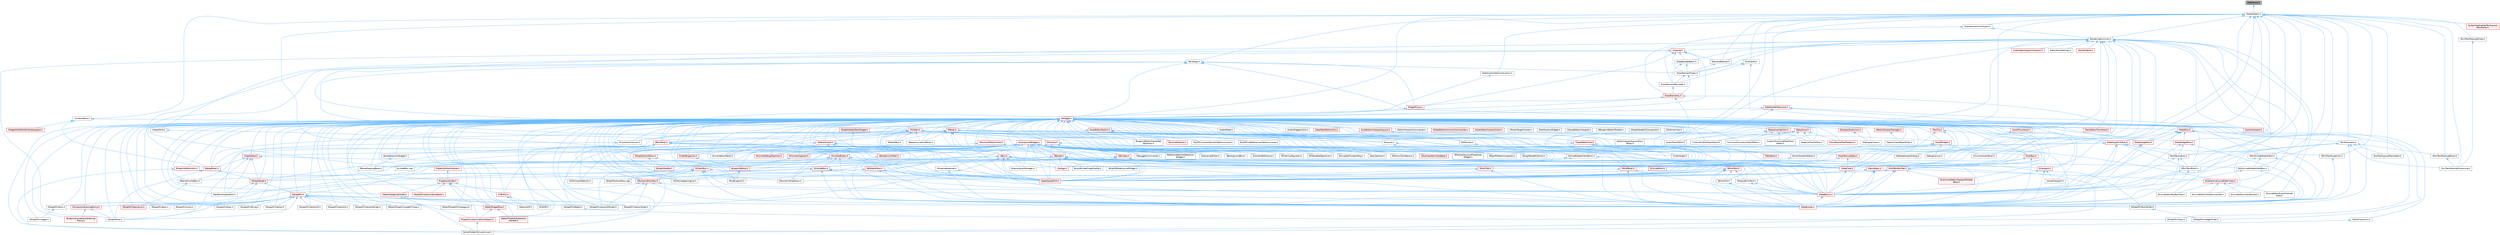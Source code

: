 digraph "SlateTrace.h"
{
 // INTERACTIVE_SVG=YES
 // LATEX_PDF_SIZE
  bgcolor="transparent";
  edge [fontname=Helvetica,fontsize=10,labelfontname=Helvetica,labelfontsize=10];
  node [fontname=Helvetica,fontsize=10,shape=box,height=0.2,width=0.4];
  Node1 [id="Node000001",label="SlateTrace.h",height=0.2,width=0.4,color="gray40", fillcolor="grey60", style="filled", fontcolor="black",tooltip=" "];
  Node1 -> Node2 [id="edge1_Node000001_Node000002",dir="back",color="steelblue1",style="solid",tooltip=" "];
  Node2 [id="Node000002",label="SlateGlobals.h",height=0.2,width=0.4,color="grey40", fillcolor="white", style="filled",URL="$d9/db9/SlateGlobals_8h.html",tooltip=" "];
  Node2 -> Node3 [id="edge2_Node000002_Node000003",dir="back",color="steelblue1",style="solid",tooltip=" "];
  Node3 [id="Node000003",label="ChildrenBase.h",height=0.2,width=0.4,color="grey40", fillcolor="white", style="filled",URL="$d8/db1/ChildrenBase_8h.html",tooltip=" "];
  Node3 -> Node4 [id="edge3_Node000003_Node000004",dir="back",color="steelblue1",style="solid",tooltip=" "];
  Node4 [id="Node000004",label="Children.h",height=0.2,width=0.4,color="red", fillcolor="#FFF0F0", style="filled",URL="$db/d68/Children_8h.html",tooltip=" "];
  Node4 -> Node87 [id="edge4_Node000004_Node000087",dir="back",color="steelblue1",style="solid",tooltip=" "];
  Node87 [id="Node000087",label="SBox.h",height=0.2,width=0.4,color="red", fillcolor="#FFF0F0", style="filled",URL="$dd/d43/SBox_8h.html",tooltip=" "];
  Node87 -> Node88 [id="edge5_Node000087_Node000088",dir="back",color="steelblue1",style="solid",tooltip=" "];
  Node88 [id="Node000088",label="BrushBuilderDragDropOp.h",height=0.2,width=0.4,color="grey40", fillcolor="white", style="filled",URL="$d9/d56/BrushBuilderDragDropOp_8h.html",tooltip=" "];
  Node87 -> Node89 [id="edge6_Node000087_Node000089",dir="back",color="steelblue1",style="solid",tooltip=" "];
  Node89 [id="Node000089",label="GameModeInfoCustomizer.h",height=0.2,width=0.4,color="grey40", fillcolor="white", style="filled",URL="$d5/df3/GameModeInfoCustomizer_8h.html",tooltip=" "];
  Node87 -> Node90 [id="edge7_Node000087_Node000090",dir="back",color="steelblue1",style="solid",tooltip=" "];
  Node90 [id="Node000090",label="SComboBox.h",height=0.2,width=0.4,color="red", fillcolor="#FFF0F0", style="filled",URL="$d2/dd5/SComboBox_8h.html",tooltip=" "];
  Node90 -> Node100 [id="edge8_Node000090_Node000100",dir="back",color="steelblue1",style="solid",tooltip=" "];
  Node100 [id="Node000100",label="SCSVImportOptions.h",height=0.2,width=0.4,color="grey40", fillcolor="white", style="filled",URL="$d7/dfe/SCSVImportOptions_8h.html",tooltip=" "];
  Node90 -> Node103 [id="edge9_Node000090_Node000103",dir="back",color="steelblue1",style="solid",tooltip=" "];
  Node103 [id="Node000103",label="SNameComboBox.h",height=0.2,width=0.4,color="grey40", fillcolor="white", style="filled",URL="$d8/d4b/SNameComboBox_8h.html",tooltip=" "];
  Node103 -> Node48 [id="edge10_Node000103_Node000048",dir="back",color="steelblue1",style="solid",tooltip=" "];
  Node48 [id="Node000048",label="SGraphPinNameList.h",height=0.2,width=0.4,color="red", fillcolor="#FFF0F0", style="filled",URL="$d4/d09/SGraphPinNameList_8h.html",tooltip=" "];
  Node90 -> Node80 [id="edge11_Node000090_Node000080",dir="back",color="steelblue1",style="solid",tooltip=" "];
  Node80 [id="Node000080",label="SlateBasics.h",height=0.2,width=0.4,color="red", fillcolor="#FFF0F0", style="filled",URL="$da/d2f/SlateBasics_8h.html",tooltip=" "];
  Node80 -> Node82 [id="edge12_Node000080_Node000082",dir="back",color="steelblue1",style="solid",tooltip=" "];
  Node82 [id="Node000082",label="SlateExtras.h",height=0.2,width=0.4,color="red", fillcolor="#FFF0F0", style="filled",URL="$d8/dec/SlateExtras_8h.html",tooltip=" "];
  Node90 -> Node82 [id="edge13_Node000090_Node000082",dir="back",color="steelblue1",style="solid",tooltip=" "];
  Node90 -> Node84 [id="edge14_Node000090_Node000084",dir="back",color="steelblue1",style="solid",tooltip=" "];
  Node84 [id="Node000084",label="SlateSharedPCH.h",height=0.2,width=0.4,color="red", fillcolor="#FFF0F0", style="filled",URL="$d1/dfc/SlateSharedPCH_8h.html",tooltip=" "];
  Node87 -> Node121 [id="edge15_Node000087_Node000121",dir="back",color="steelblue1",style="solid",tooltip=" "];
  Node121 [id="Node000121",label="SGameLayerManager.h",height=0.2,width=0.4,color="grey40", fillcolor="white", style="filled",URL="$da/d3a/SGameLayerManager_8h.html",tooltip=" "];
  Node87 -> Node50 [id="edge16_Node000087_Node000050",dir="back",color="steelblue1",style="solid",tooltip=" "];
  Node50 [id="Node000050",label="SGraphPinNum.h",height=0.2,width=0.4,color="grey40", fillcolor="white", style="filled",URL="$d7/da4/SGraphPinNum_8h.html",tooltip=" "];
  Node50 -> Node51 [id="edge17_Node000050_Node000051",dir="back",color="steelblue1",style="solid",tooltip=" "];
  Node51 [id="Node000051",label="SGraphPinInteger.h",height=0.2,width=0.4,color="grey40", fillcolor="white", style="filled",URL="$df/d54/SGraphPinInteger_8h.html",tooltip=" "];
  Node87 -> Node52 [id="edge18_Node000087_Node000052",dir="back",color="steelblue1",style="solid",tooltip=" "];
  Node52 [id="Node000052",label="SGraphPinNumSlider.h",height=0.2,width=0.4,color="grey40", fillcolor="white", style="filled",URL="$d5/d00/SGraphPinNumSlider_8h.html",tooltip=" "];
  Node52 -> Node53 [id="edge19_Node000052_Node000053",dir="back",color="steelblue1",style="solid",tooltip=" "];
  Node53 [id="Node000053",label="SGraphPinIntegerSlider.h",height=0.2,width=0.4,color="grey40", fillcolor="white", style="filled",URL="$da/d60/SGraphPinIntegerSlider_8h.html",tooltip=" "];
  Node87 -> Node60 [id="edge20_Node000087_Node000060",dir="back",color="steelblue1",style="solid",tooltip=" "];
  Node60 [id="Node000060",label="SGraphPinVector2DSlider.h",height=0.2,width=0.4,color="grey40", fillcolor="white", style="filled",URL="$d7/d05/SGraphPinVector2DSlider_8h.html",tooltip=" "];
  Node87 -> Node63 [id="edge21_Node000087_Node000063",dir="back",color="steelblue1",style="solid",tooltip=" "];
  Node63 [id="Node000063",label="SGraphPinVectorSlider.h",height=0.2,width=0.4,color="grey40", fillcolor="white", style="filled",URL="$dc/d38/SGraphPinVectorSlider_8h.html",tooltip=" "];
  Node87 -> Node159 [id="edge22_Node000087_Node000159",dir="back",color="steelblue1",style="solid",tooltip=" "];
  Node159 [id="Node000159",label="SRigVMNodeLayoutWidget.h",height=0.2,width=0.4,color="grey40", fillcolor="white", style="filled",URL="$dc/da9/SRigVMNodeLayoutWidget_8h.html",tooltip=" "];
  Node87 -> Node80 [id="edge23_Node000087_Node000080",dir="back",color="steelblue1",style="solid",tooltip=" "];
  Node87 -> Node82 [id="edge24_Node000087_Node000082",dir="back",color="steelblue1",style="solid",tooltip=" "];
  Node87 -> Node84 [id="edge25_Node000087_Node000084",dir="back",color="steelblue1",style="solid",tooltip=" "];
  Node4 -> Node295 [id="edge26_Node000004_Node000295",dir="back",color="steelblue1",style="solid",tooltip=" "];
  Node295 [id="Node000295",label="SBoxPanel.h",height=0.2,width=0.4,color="red", fillcolor="#FFF0F0", style="filled",URL="$d8/de6/SBoxPanel_8h.html",tooltip=" "];
  Node295 -> Node269 [id="edge27_Node000295_Node000269",dir="back",color="steelblue1",style="solid",tooltip=" "];
  Node269 [id="Node000269",label="DiffUtils.h",height=0.2,width=0.4,color="red", fillcolor="#FFF0F0", style="filled",URL="$d4/d91/DiffUtils_8h.html",tooltip=" "];
  Node269 -> Node274 [id="edge28_Node000269_Node000274",dir="back",color="steelblue1",style="solid",tooltip=" "];
  Node274 [id="Node000274",label="DetailsDiff.h",height=0.2,width=0.4,color="grey40", fillcolor="white", style="filled",URL="$de/dfc/DetailsDiff_8h.html",tooltip=" "];
  Node269 -> Node275 [id="edge29_Node000269_Node000275",dir="back",color="steelblue1",style="solid",tooltip=" "];
  Node275 [id="Node000275",label="SCSDiff.h",height=0.2,width=0.4,color="grey40", fillcolor="white", style="filled",URL="$da/dc5/SCSDiff_8h.html",tooltip=" "];
  Node295 -> Node89 [id="edge30_Node000295_Node000089",dir="back",color="steelblue1",style="solid",tooltip=" "];
  Node295 -> Node318 [id="edge31_Node000295_Node000318",dir="back",color="steelblue1",style="solid",tooltip=" "];
  Node318 [id="Node000318",label="PropertyCustomizationHelpers.h",height=0.2,width=0.4,color="red", fillcolor="#FFF0F0", style="filled",URL="$d7/dd0/PropertyCustomizationHelpers_8h.html",tooltip=" "];
  Node318 -> Node89 [id="edge32_Node000318_Node000089",dir="back",color="steelblue1",style="solid",tooltip=" "];
  Node295 -> Node322 [id="edge33_Node000295_Node000322",dir="back",color="steelblue1",style="solid",tooltip=" "];
  Node322 [id="Node000322",label="SBreadcrumbTrail.h",height=0.2,width=0.4,color="red", fillcolor="#FFF0F0", style="filled",URL="$d4/de2/SBreadcrumbTrail_8h.html",tooltip=" "];
  Node322 -> Node82 [id="edge34_Node000322_Node000082",dir="back",color="steelblue1",style="solid",tooltip=" "];
  Node295 -> Node323 [id="edge35_Node000295_Node000323",dir="back",color="steelblue1",style="solid",tooltip=" "];
  Node323 [id="Node000323",label="SComboButton.h",height=0.2,width=0.4,color="red", fillcolor="#FFF0F0", style="filled",URL="$dc/d43/SComboButton_8h.html",tooltip=" "];
  Node323 -> Node165 [id="edge36_Node000323_Node000165",dir="back",color="steelblue1",style="solid",tooltip=" "];
  Node165 [id="Node000165",label="SBoneMappingBase.h",height=0.2,width=0.4,color="grey40", fillcolor="white", style="filled",URL="$d7/d49/SBoneMappingBase_8h.html",tooltip=" "];
  Node323 -> Node90 [id="edge37_Node000323_Node000090",dir="back",color="steelblue1",style="solid",tooltip=" "];
  Node323 -> Node140 [id="edge38_Node000323_Node000140",dir="back",color="steelblue1",style="solid",tooltip=" "];
  Node140 [id="Node000140",label="SGridLineSpacingList.h",height=0.2,width=0.4,color="grey40", fillcolor="white", style="filled",URL="$db/d48/SGridLineSpacingList_8h.html",tooltip=" "];
  Node323 -> Node147 [id="edge39_Node000323_Node000147",dir="back",color="steelblue1",style="solid",tooltip=" "];
  Node147 [id="Node000147",label="SNumericDropDown.h",height=0.2,width=0.4,color="grey40", fillcolor="white", style="filled",URL="$d3/d12/SNumericDropDown_8h.html",tooltip=" "];
  Node323 -> Node327 [id="edge40_Node000323_Node000327",dir="back",color="steelblue1",style="solid",tooltip=" "];
  Node327 [id="Node000327",label="SPopUpErrorText.h",height=0.2,width=0.4,color="grey40", fillcolor="white", style="filled",URL="$d7/d15/SPopUpErrorText_8h.html",tooltip=" "];
  Node327 -> Node80 [id="edge41_Node000327_Node000080",dir="back",color="steelblue1",style="solid",tooltip=" "];
  Node327 -> Node82 [id="edge42_Node000327_Node000082",dir="back",color="steelblue1",style="solid",tooltip=" "];
  Node323 -> Node80 [id="edge43_Node000323_Node000080",dir="back",color="steelblue1",style="solid",tooltip=" "];
  Node323 -> Node82 [id="edge44_Node000323_Node000082",dir="back",color="steelblue1",style="solid",tooltip=" "];
  Node323 -> Node84 [id="edge45_Node000323_Node000084",dir="back",color="steelblue1",style="solid",tooltip=" "];
  Node295 -> Node140 [id="edge46_Node000295_Node000140",dir="back",color="steelblue1",style="solid",tooltip=" "];
  Node295 -> Node147 [id="edge47_Node000295_Node000147",dir="back",color="steelblue1",style="solid",tooltip=" "];
  Node295 -> Node330 [id="edge48_Node000295_Node000330",dir="back",color="steelblue1",style="solid",tooltip=" "];
  Node330 [id="Node000330",label="SNumericEntryBox.h",height=0.2,width=0.4,color="red", fillcolor="#FFF0F0", style="filled",URL="$d8/d1a/SNumericEntryBox_8h.html",tooltip=" "];
  Node330 -> Node50 [id="edge49_Node000330_Node000050",dir="back",color="steelblue1",style="solid",tooltip=" "];
  Node330 -> Node52 [id="edge50_Node000330_Node000052",dir="back",color="steelblue1",style="solid",tooltip=" "];
  Node330 -> Node60 [id="edge51_Node000330_Node000060",dir="back",color="steelblue1",style="solid",tooltip=" "];
  Node330 -> Node63 [id="edge52_Node000330_Node000063",dir="back",color="steelblue1",style="solid",tooltip=" "];
  Node330 -> Node82 [id="edge53_Node000330_Node000082",dir="back",color="steelblue1",style="solid",tooltip=" "];
  Node295 -> Node345 [id="edge54_Node000295_Node000345",dir="back",color="steelblue1",style="solid",tooltip=" "];
  Node345 [id="Node000345",label="SWindow.h",height=0.2,width=0.4,color="red", fillcolor="#FFF0F0", style="filled",URL="$d2/d6d/SWindow_8h.html",tooltip=" "];
  Node345 -> Node172 [id="edge55_Node000345_Node000172",dir="back",color="steelblue1",style="solid",tooltip=" "];
  Node172 [id="Node000172",label="BlueprintEditor.h",height=0.2,width=0.4,color="red", fillcolor="#FFF0F0", style="filled",URL="$df/d7d/BlueprintEditor_8h.html",tooltip=" "];
  Node172 -> Node179 [id="edge56_Node000172_Node000179",dir="back",color="steelblue1",style="solid",tooltip=" "];
  Node179 [id="Node000179",label="SMyBlueprint.h",height=0.2,width=0.4,color="grey40", fillcolor="white", style="filled",URL="$d3/d34/SMyBlueprint_8h.html",tooltip=" "];
  Node345 -> Node347 [id="edge57_Node000345_Node000347",dir="back",color="steelblue1",style="solid",tooltip=" "];
  Node347 [id="Node000347",label="Dialogs.h",height=0.2,width=0.4,color="red", fillcolor="#FFF0F0", style="filled",URL="$d2/d5c/Dialogs_8h.html",tooltip=" "];
  Node345 -> Node567 [id="edge58_Node000345_Node000567",dir="back",color="steelblue1",style="solid",tooltip=" "];
  Node567 [id="Node000567",label="MenuStack.h",height=0.2,width=0.4,color="red", fillcolor="#FFF0F0", style="filled",URL="$d8/d80/MenuStack_8h.html",tooltip=" "];
  Node567 -> Node80 [id="edge59_Node000567_Node000080",dir="back",color="steelblue1",style="solid",tooltip=" "];
  Node567 -> Node82 [id="edge60_Node000567_Node000082",dir="back",color="steelblue1",style="solid",tooltip=" "];
  Node567 -> Node84 [id="edge61_Node000567_Node000084",dir="back",color="steelblue1",style="solid",tooltip=" "];
  Node345 -> Node604 [id="edge62_Node000345_Node000604",dir="back",color="steelblue1",style="solid",tooltip=" "];
  Node604 [id="Node000604",label="PropertyEditorModule.h",height=0.2,width=0.4,color="red", fillcolor="#FFF0F0", style="filled",URL="$d5/d90/PropertyEditorModule_8h.html",tooltip=" "];
  Node604 -> Node608 [id="edge63_Node000604_Node000608",dir="back",color="steelblue1",style="solid",tooltip=" "];
  Node608 [id="Node000608",label="PropertyHandle.h",height=0.2,width=0.4,color="red", fillcolor="#FFF0F0", style="filled",URL="$d7/d90/PropertyHandle_8h.html",tooltip=" "];
  Node608 -> Node609 [id="edge64_Node000608_Node000609",dir="back",color="steelblue1",style="solid",tooltip=" "];
  Node609 [id="Node000609",label="DetailCategoryBuilder.h",height=0.2,width=0.4,color="red", fillcolor="#FFF0F0", style="filled",URL="$d9/de8/DetailCategoryBuilder_8h.html",tooltip=" "];
  Node609 -> Node611 [id="edge65_Node000609_Node000611",dir="back",color="steelblue1",style="solid",tooltip=" "];
  Node611 [id="Node000611",label="DetailWidgetRow.h",height=0.2,width=0.4,color="red", fillcolor="#FFF0F0", style="filled",URL="$d4/d4d/DetailWidgetRow_8h.html",tooltip=" "];
  Node611 -> Node612 [id="edge66_Node000611_Node000612",dir="back",color="steelblue1",style="solid",tooltip=" "];
  Node612 [id="Node000612",label="IDetailPropertyExtension\lHandler.h",height=0.2,width=0.4,color="red", fillcolor="#FFF0F0", style="filled",URL="$d6/d81/IDetailPropertyExtensionHandler_8h.html",tooltip=" "];
  Node611 -> Node318 [id="edge67_Node000611_Node000318",dir="back",color="steelblue1",style="solid",tooltip=" "];
  Node609 -> Node89 [id="edge68_Node000609_Node000089",dir="back",color="steelblue1",style="solid",tooltip=" "];
  Node608 -> Node611 [id="edge69_Node000608_Node000611",dir="back",color="steelblue1",style="solid",tooltip=" "];
  Node608 -> Node269 [id="edge70_Node000608_Node000269",dir="back",color="steelblue1",style="solid",tooltip=" "];
  Node608 -> Node635 [id="edge71_Node000608_Node000635",dir="back",color="steelblue1",style="solid",tooltip=" "];
  Node635 [id="Node000635",label="MediaIOCustomizationBase.h",height=0.2,width=0.4,color="red", fillcolor="#FFF0F0", style="filled",URL="$d2/dd0/MediaIOCustomizationBase_8h.html",tooltip=" "];
  Node608 -> Node318 [id="edge72_Node000608_Node000318",dir="back",color="steelblue1",style="solid",tooltip=" "];
  Node345 -> Node645 [id="edge73_Node000345_Node000645",dir="back",color="steelblue1",style="solid",tooltip=" "];
  Node645 [id="Node000645",label="SViewport.h",height=0.2,width=0.4,color="red", fillcolor="#FFF0F0", style="filled",URL="$d8/db1/SViewport_8h.html",tooltip=" "];
  Node645 -> Node646 [id="edge74_Node000645_Node000646",dir="back",color="steelblue1",style="solid",tooltip=" "];
  Node646 [id="Node000646",label="IAssetViewport.h",height=0.2,width=0.4,color="grey40", fillcolor="white", style="filled",URL="$de/d65/IAssetViewport_8h.html",tooltip=" "];
  Node645 -> Node80 [id="edge75_Node000645_Node000080",dir="back",color="steelblue1",style="solid",tooltip=" "];
  Node645 -> Node82 [id="edge76_Node000645_Node000082",dir="back",color="steelblue1",style="solid",tooltip=" "];
  Node345 -> Node78 [id="edge77_Node000345_Node000078",dir="back",color="steelblue1",style="solid",tooltip=" "];
  Node78 [id="Node000078",label="SlateCore.h",height=0.2,width=0.4,color="red", fillcolor="#FFF0F0", style="filled",URL="$dc/d03/SlateCore_8h.html",tooltip=" "];
  Node78 -> Node80 [id="edge78_Node000078_Node000080",dir="back",color="steelblue1",style="solid",tooltip=" "];
  Node345 -> Node84 [id="edge79_Node000345_Node000084",dir="back",color="steelblue1",style="solid",tooltip=" "];
  Node295 -> Node78 [id="edge80_Node000295_Node000078",dir="back",color="steelblue1",style="solid",tooltip=" "];
  Node295 -> Node84 [id="edge81_Node000295_Node000084",dir="back",color="steelblue1",style="solid",tooltip=" "];
  Node4 -> Node673 [id="edge82_Node000004_Node000673",dir="back",color="steelblue1",style="solid",tooltip=" "];
  Node673 [id="Node000673",label="SCanvas.h",height=0.2,width=0.4,color="grey40", fillcolor="white", style="filled",URL="$d4/dfa/SCanvas_8h.html",tooltip=" "];
  Node673 -> Node121 [id="edge83_Node000673_Node000121",dir="back",color="steelblue1",style="solid",tooltip=" "];
  Node673 -> Node80 [id="edge84_Node000673_Node000080",dir="back",color="steelblue1",style="solid",tooltip=" "];
  Node673 -> Node82 [id="edge85_Node000673_Node000082",dir="back",color="steelblue1",style="solid",tooltip=" "];
  Node4 -> Node675 [id="edge86_Node000004_Node000675",dir="back",color="steelblue1",style="solid",tooltip=" "];
  Node675 [id="Node000675",label="SCompoundWidget.h",height=0.2,width=0.4,color="red", fillcolor="#FFF0F0", style="filled",URL="$db/d0b/SCompoundWidget_8h.html",tooltip=" "];
  Node675 -> Node164 [id="edge87_Node000675_Node000164",dir="back",color="steelblue1",style="solid",tooltip=" "];
  Node164 [id="Node000164",label="BoneSelectionWidget.h",height=0.2,width=0.4,color="grey40", fillcolor="white", style="filled",URL="$d4/dd3/BoneSelectionWidget_8h.html",tooltip=" "];
  Node164 -> Node165 [id="edge88_Node000164_Node000165",dir="back",color="steelblue1",style="solid",tooltip=" "];
  Node675 -> Node688 [id="edge89_Node000675_Node000688",dir="back",color="steelblue1",style="solid",tooltip=" "];
  Node688 [id="Node000688",label="DebuggerCommands.h",height=0.2,width=0.4,color="grey40", fillcolor="white", style="filled",URL="$dc/da1/DebuggerCommands_8h.html",tooltip=" "];
  Node675 -> Node347 [id="edge90_Node000675_Node000347",dir="back",color="steelblue1",style="solid",tooltip=" "];
  Node675 -> Node171 [id="edge91_Node000675_Node000171",dir="back",color="steelblue1",style="solid",tooltip=" "];
  Node171 [id="Node000171",label="FindInBlueprints.h",height=0.2,width=0.4,color="red", fillcolor="#FFF0F0", style="filled",URL="$d0/d27/FindInBlueprints_8h.html",tooltip=" "];
  Node171 -> Node172 [id="edge92_Node000171_Node000172",dir="back",color="steelblue1",style="solid",tooltip=" "];
  Node675 -> Node186 [id="edge93_Node000675_Node000186",dir="back",color="steelblue1",style="solid",tooltip=" "];
  Node186 [id="Node000186",label="FindInGraph.h",height=0.2,width=0.4,color="grey40", fillcolor="white", style="filled",URL="$de/d36/FindInGraph_8h.html",tooltip=" "];
  Node675 -> Node689 [id="edge94_Node000675_Node000689",dir="back",color="steelblue1",style="solid",tooltip=" "];
  Node689 [id="Node000689",label="GraphEditor.h",height=0.2,width=0.4,color="red", fillcolor="#FFF0F0", style="filled",URL="$dc/dc5/GraphEditor_8h.html",tooltip=" "];
  Node689 -> Node172 [id="edge95_Node000689_Node000172",dir="back",color="steelblue1",style="solid",tooltip=" "];
  Node689 -> Node18 [id="edge96_Node000689_Node000018",dir="back",color="steelblue1",style="solid",tooltip=" "];
  Node18 [id="Node000018",label="DataflowGraphEditor.h",height=0.2,width=0.4,color="grey40", fillcolor="white", style="filled",URL="$d4/dfa/DataflowGraphEditor_8h.html",tooltip=" "];
  Node689 -> Node17 [id="edge97_Node000689_Node000017",dir="back",color="steelblue1",style="solid",tooltip=" "];
  Node17 [id="Node000017",label="SGraphNode.h",height=0.2,width=0.4,color="red", fillcolor="#FFF0F0", style="filled",URL="$d2/d30/SGraphNode_8h.html",tooltip=" "];
  Node17 -> Node18 [id="edge98_Node000017_Node000018",dir="back",color="steelblue1",style="solid",tooltip=" "];
  Node17 -> Node35 [id="edge99_Node000017_Node000035",dir="back",color="steelblue1",style="solid",tooltip=" "];
  Node35 [id="Node000035",label="SGraphPanel.h",height=0.2,width=0.4,color="grey40", fillcolor="white", style="filled",URL="$d2/dcf/SGraphPanel_8h.html",tooltip=" "];
  Node17 -> Node36 [id="edge100_Node000017_Node000036",dir="back",color="steelblue1",style="solid",tooltip=" "];
  Node36 [id="Node000036",label="SGraphPin.h",height=0.2,width=0.4,color="red", fillcolor="#FFF0F0", style="filled",URL="$d1/dd1/SGraphPin_8h.html",tooltip=" "];
  Node36 -> Node37 [id="edge101_Node000036_Node000037",dir="back",color="steelblue1",style="solid",tooltip=" "];
  Node37 [id="Node000037",label="ConnectionDrawingPolicy.h",height=0.2,width=0.4,color="red", fillcolor="#FFF0F0", style="filled",URL="$d5/dc8/ConnectionDrawingPolicy_8h.html",tooltip=" "];
  Node37 -> Node38 [id="edge102_Node000037_Node000038",dir="back",color="steelblue1",style="solid",tooltip=" "];
  Node38 [id="Node000038",label="BlueprintConnectionDrawing\lPolicy.h",height=0.2,width=0.4,color="red", fillcolor="#FFF0F0", style="filled",URL="$d2/dfc/BlueprintConnectionDrawingPolicy_8h.html",tooltip=" "];
  Node37 -> Node35 [id="edge103_Node000037_Node000035",dir="back",color="steelblue1",style="solid",tooltip=" "];
  Node36 -> Node35 [id="edge104_Node000036_Node000035",dir="back",color="steelblue1",style="solid",tooltip=" "];
  Node36 -> Node44 [id="edge105_Node000036_Node000044",dir="back",color="steelblue1",style="solid",tooltip=" "];
  Node44 [id="Node000044",label="SGraphPinBool.h",height=0.2,width=0.4,color="grey40", fillcolor="white", style="filled",URL="$d8/d82/SGraphPinBool_8h.html",tooltip=" "];
  Node36 -> Node45 [id="edge106_Node000036_Node000045",dir="back",color="steelblue1",style="solid",tooltip=" "];
  Node45 [id="Node000045",label="SGraphPinColor.h",height=0.2,width=0.4,color="grey40", fillcolor="white", style="filled",URL="$dd/d8d/SGraphPinColor_8h.html",tooltip=" "];
  Node36 -> Node47 [id="edge107_Node000036_Node000047",dir="back",color="steelblue1",style="solid",tooltip=" "];
  Node47 [id="Node000047",label="SGraphPinExec.h",height=0.2,width=0.4,color="grey40", fillcolor="white", style="filled",URL="$d1/d4c/SGraphPinExec_8h.html",tooltip=" "];
  Node36 -> Node48 [id="edge108_Node000036_Node000048",dir="back",color="steelblue1",style="solid",tooltip=" "];
  Node36 -> Node50 [id="edge109_Node000036_Node000050",dir="back",color="steelblue1",style="solid",tooltip=" "];
  Node36 -> Node52 [id="edge110_Node000036_Node000052",dir="back",color="steelblue1",style="solid",tooltip=" "];
  Node36 -> Node54 [id="edge111_Node000036_Node000054",dir="back",color="steelblue1",style="solid",tooltip=" "];
  Node54 [id="Node000054",label="SGraphPinObject.h",height=0.2,width=0.4,color="grey40", fillcolor="white", style="filled",URL="$da/dd6/SGraphPinObject_8h.html",tooltip=" "];
  Node54 -> Node55 [id="edge112_Node000054_Node000055",dir="back",color="steelblue1",style="solid",tooltip=" "];
  Node55 [id="Node000055",label="SGraphPinClass.h",height=0.2,width=0.4,color="grey40", fillcolor="white", style="filled",URL="$df/d8d/SGraphPinClass_8h.html",tooltip=" "];
  Node36 -> Node56 [id="edge113_Node000036_Node000056",dir="back",color="steelblue1",style="solid",tooltip=" "];
  Node56 [id="Node000056",label="SGraphPinString.h",height=0.2,width=0.4,color="grey40", fillcolor="white", style="filled",URL="$d0/d49/SGraphPinString_8h.html",tooltip=" "];
  Node36 -> Node58 [id="edge114_Node000036_Node000058",dir="back",color="steelblue1",style="solid",tooltip=" "];
  Node58 [id="Node000058",label="SGraphPinVector.h",height=0.2,width=0.4,color="grey40", fillcolor="white", style="filled",URL="$d8/de7/SGraphPinVector_8h.html",tooltip=" "];
  Node36 -> Node59 [id="edge115_Node000036_Node000059",dir="back",color="steelblue1",style="solid",tooltip=" "];
  Node59 [id="Node000059",label="SGraphPinVector2D.h",height=0.2,width=0.4,color="grey40", fillcolor="white", style="filled",URL="$d7/d67/SGraphPinVector2D_8h.html",tooltip=" "];
  Node36 -> Node60 [id="edge116_Node000036_Node000060",dir="back",color="steelblue1",style="solid",tooltip=" "];
  Node36 -> Node61 [id="edge117_Node000036_Node000061",dir="back",color="steelblue1",style="solid",tooltip=" "];
  Node61 [id="Node000061",label="SGraphPinVector4.h",height=0.2,width=0.4,color="grey40", fillcolor="white", style="filled",URL="$d4/d94/SGraphPinVector4_8h.html",tooltip=" "];
  Node36 -> Node62 [id="edge118_Node000036_Node000062",dir="back",color="steelblue1",style="solid",tooltip=" "];
  Node62 [id="Node000062",label="SGraphPinVector4Slider.h",height=0.2,width=0.4,color="grey40", fillcolor="white", style="filled",URL="$d9/db8/SGraphPinVector4Slider_8h.html",tooltip=" "];
  Node36 -> Node63 [id="edge119_Node000036_Node000063",dir="back",color="steelblue1",style="solid",tooltip=" "];
  Node36 -> Node64 [id="edge120_Node000036_Node000064",dir="back",color="steelblue1",style="solid",tooltip=" "];
  Node64 [id="Node000064",label="SRigVMGraphChangePinType.h",height=0.2,width=0.4,color="grey40", fillcolor="white", style="filled",URL="$d4/da7/SRigVMGraphChangePinType_8h.html",tooltip=" "];
  Node36 -> Node65 [id="edge121_Node000036_Node000065",dir="back",color="steelblue1",style="solid",tooltip=" "];
  Node65 [id="Node000065",label="SRigVMGraphPinCategory.h",height=0.2,width=0.4,color="grey40", fillcolor="white", style="filled",URL="$da/d67/SRigVMGraphPinCategory_8h.html",tooltip=" "];
  Node689 -> Node35 [id="edge122_Node000689_Node000035",dir="back",color="steelblue1",style="solid",tooltip=" "];
  Node689 -> Node7 [id="edge123_Node000689_Node000007",dir="back",color="steelblue1",style="solid",tooltip=" "];
  Node7 [id="Node000007",label="SNodePanel.h",height=0.2,width=0.4,color="red", fillcolor="#FFF0F0", style="filled",URL="$da/db1/SNodePanel_8h.html",tooltip=" "];
  Node7 -> Node17 [id="edge124_Node000007_Node000017",dir="back",color="steelblue1",style="solid",tooltip=" "];
  Node7 -> Node35 [id="edge125_Node000007_Node000035",dir="back",color="steelblue1",style="solid",tooltip=" "];
  Node675 -> Node123 [id="edge126_Node000675_Node000123",dir="back",color="steelblue1",style="solid",tooltip=" "];
  Node123 [id="Node000123",label="MultiBox.h",height=0.2,width=0.4,color="red", fillcolor="#FFF0F0", style="filled",URL="$d5/d73/MultiBox_8h.html",tooltip=" "];
  Node123 -> Node124 [id="edge127_Node000123_Node000124",dir="back",color="steelblue1",style="solid",tooltip=" "];
  Node124 [id="Node000124",label="MultiBoxBuilder.h",height=0.2,width=0.4,color="red", fillcolor="#FFF0F0", style="filled",URL="$d5/d36/MultiBoxBuilder_8h.html",tooltip=" "];
  Node124 -> Node136 [id="edge128_Node000124_Node000136",dir="back",color="steelblue1",style="solid",tooltip=" "];
  Node136 [id="Node000136",label="SCommonEditorViewportToolbar\lBase.h",height=0.2,width=0.4,color="red", fillcolor="#FFF0F0", style="filled",URL="$d0/d79/SCommonEditorViewportToolbarBase_8h.html",tooltip=" "];
  Node124 -> Node140 [id="edge129_Node000124_Node000140",dir="back",color="steelblue1",style="solid",tooltip=" "];
  Node124 -> Node141 [id="edge130_Node000124_Node000141",dir="back",color="steelblue1",style="solid",tooltip=" "];
  Node141 [id="Node000141",label="SInteractiveCurveEditorView.h",height=0.2,width=0.4,color="red", fillcolor="#FFF0F0", style="filled",URL="$d2/dd9/SInteractiveCurveEditorView_8h.html",tooltip=" "];
  Node141 -> Node142 [id="edge131_Node000141_Node000142",dir="back",color="steelblue1",style="solid",tooltip=" "];
  Node142 [id="Node000142",label="SCurveEditorEventChannel\lView.h",height=0.2,width=0.4,color="grey40", fillcolor="white", style="filled",URL="$d9/df1/SCurveEditorEventChannelView_8h.html",tooltip=" "];
  Node141 -> Node143 [id="edge132_Node000141_Node000143",dir="back",color="steelblue1",style="solid",tooltip=" "];
  Node143 [id="Node000143",label="SCurveEditorKeyBarView.h",height=0.2,width=0.4,color="grey40", fillcolor="white", style="filled",URL="$d8/d9c/SCurveEditorKeyBarView_8h.html",tooltip=" "];
  Node141 -> Node145 [id="edge133_Node000141_Node000145",dir="back",color="steelblue1",style="solid",tooltip=" "];
  Node145 [id="Node000145",label="SCurveEditorViewNormalized.h",height=0.2,width=0.4,color="grey40", fillcolor="white", style="filled",URL="$d5/de3/SCurveEditorViewNormalized_8h.html",tooltip=" "];
  Node141 -> Node146 [id="edge134_Node000141_Node000146",dir="back",color="steelblue1",style="solid",tooltip=" "];
  Node146 [id="Node000146",label="SCurveEditorViewStacked.h",height=0.2,width=0.4,color="grey40", fillcolor="white", style="filled",URL="$d0/d5a/SCurveEditorViewStacked_8h.html",tooltip=" "];
  Node124 -> Node147 [id="edge135_Node000124_Node000147",dir="back",color="steelblue1",style="solid",tooltip=" "];
  Node124 -> Node80 [id="edge136_Node000124_Node000080",dir="back",color="steelblue1",style="solid",tooltip=" "];
  Node124 -> Node82 [id="edge137_Node000124_Node000082",dir="back",color="steelblue1",style="solid",tooltip=" "];
  Node124 -> Node84 [id="edge138_Node000124_Node000084",dir="back",color="steelblue1",style="solid",tooltip=" "];
  Node123 -> Node80 [id="edge139_Node000123_Node000080",dir="back",color="steelblue1",style="solid",tooltip=" "];
  Node123 -> Node82 [id="edge140_Node000123_Node000082",dir="back",color="steelblue1",style="solid",tooltip=" "];
  Node675 -> Node318 [id="edge141_Node000675_Node000318",dir="back",color="steelblue1",style="solid",tooltip=" "];
  Node675 -> Node244 [id="edge142_Node000675_Node000244",dir="back",color="steelblue1",style="solid",tooltip=" "];
  Node244 [id="Node000244",label="ReferenceSectionSelection\lWidget.h",height=0.2,width=0.4,color="grey40", fillcolor="white", style="filled",URL="$db/d75/ReferenceSectionSelectionWidget_8h.html",tooltip=" "];
  Node675 -> Node278 [id="edge143_Node000675_Node000278",dir="back",color="steelblue1",style="solid",tooltip=" "];
  Node278 [id="Node000278",label="SAdvancedFilter.h",height=0.2,width=0.4,color="grey40", fillcolor="white", style="filled",URL="$d1/d68/SAdvancedFilter_8h.html",tooltip=" "];
  Node675 -> Node710 [id="edge144_Node000675_Node000710",dir="back",color="steelblue1",style="solid",tooltip=" "];
  Node710 [id="Node000710",label="SBackgroundBlur.h",height=0.2,width=0.4,color="grey40", fillcolor="white", style="filled",URL="$d7/d30/SBackgroundBlur_8h.html",tooltip=" "];
  Node675 -> Node165 [id="edge145_Node000675_Node000165",dir="back",color="steelblue1",style="solid",tooltip=" "];
  Node675 -> Node712 [id="edge146_Node000675_Node000712",dir="back",color="steelblue1",style="solid",tooltip=" "];
  Node712 [id="Node000712",label="SBorder.h",height=0.2,width=0.4,color="red", fillcolor="#FFF0F0", style="filled",URL="$d2/d10/SBorder_8h.html",tooltip=" "];
  Node712 -> Node88 [id="edge147_Node000712_Node000088",dir="back",color="steelblue1",style="solid",tooltip=" "];
  Node712 -> Node347 [id="edge148_Node000712_Node000347",dir="back",color="steelblue1",style="solid",tooltip=" "];
  Node712 -> Node663 [id="edge149_Node000712_Node000663",dir="back",color="steelblue1",style="solid",tooltip=" "];
  Node663 [id="Node000663",label="SDockTab.h",height=0.2,width=0.4,color="red", fillcolor="#FFF0F0", style="filled",URL="$d2/d6f/SDockTab_8h.html",tooltip=" "];
  Node663 -> Node82 [id="edge150_Node000663_Node000082",dir="back",color="steelblue1",style="solid",tooltip=" "];
  Node663 -> Node84 [id="edge151_Node000663_Node000084",dir="back",color="steelblue1",style="solid",tooltip=" "];
  Node712 -> Node719 [id="edge152_Node000712_Node000719",dir="back",color="steelblue1",style="solid",tooltip=" "];
  Node719 [id="Node000719",label="SErrorText.h",height=0.2,width=0.4,color="red", fillcolor="#FFF0F0", style="filled",URL="$d7/d9a/SErrorText_8h.html",tooltip=" "];
  Node719 -> Node720 [id="edge153_Node000719_Node000720",dir="back",color="steelblue1",style="solid",tooltip=" "];
  Node720 [id="Node000720",label="SErrorHint.h",height=0.2,width=0.4,color="grey40", fillcolor="white", style="filled",URL="$d9/d4d/SErrorHint_8h.html",tooltip=" "];
  Node720 -> Node80 [id="edge154_Node000720_Node000080",dir="back",color="steelblue1",style="solid",tooltip=" "];
  Node720 -> Node82 [id="edge155_Node000720_Node000082",dir="back",color="steelblue1",style="solid",tooltip=" "];
  Node719 -> Node17 [id="edge156_Node000719_Node000017",dir="back",color="steelblue1",style="solid",tooltip=" "];
  Node719 -> Node327 [id="edge157_Node000719_Node000327",dir="back",color="steelblue1",style="solid",tooltip=" "];
  Node719 -> Node80 [id="edge158_Node000719_Node000080",dir="back",color="steelblue1",style="solid",tooltip=" "];
  Node719 -> Node82 [id="edge159_Node000719_Node000082",dir="back",color="steelblue1",style="solid",tooltip=" "];
  Node719 -> Node84 [id="edge160_Node000719_Node000084",dir="back",color="steelblue1",style="solid",tooltip=" "];
  Node712 -> Node36 [id="edge161_Node000712_Node000036",dir="back",color="steelblue1",style="solid",tooltip=" "];
  Node712 -> Node6 [id="edge162_Node000712_Node000006",dir="back",color="steelblue1",style="solid",tooltip=" "];
  Node6 [id="Node000006",label="SLinkedBox.cpp",height=0.2,width=0.4,color="grey40", fillcolor="white", style="filled",URL="$de/dd2/SLinkedBox_8cpp.html",tooltip=" "];
  Node712 -> Node748 [id="edge163_Node000712_Node000748",dir="back",color="steelblue1",style="solid",tooltip=" "];
  Node748 [id="Node000748",label="SMultiLineEditableTextBox.h",height=0.2,width=0.4,color="grey40", fillcolor="white", style="filled",URL="$da/d53/SMultiLineEditableTextBox_8h.html",tooltip=" "];
  Node748 -> Node80 [id="edge164_Node000748_Node000080",dir="back",color="steelblue1",style="solid",tooltip=" "];
  Node748 -> Node82 [id="edge165_Node000748_Node000082",dir="back",color="steelblue1",style="solid",tooltip=" "];
  Node712 -> Node330 [id="edge166_Node000712_Node000330",dir="back",color="steelblue1",style="solid",tooltip=" "];
  Node712 -> Node80 [id="edge167_Node000712_Node000080",dir="back",color="steelblue1",style="solid",tooltip=" "];
  Node712 -> Node82 [id="edge168_Node000712_Node000082",dir="back",color="steelblue1",style="solid",tooltip=" "];
  Node712 -> Node84 [id="edge169_Node000712_Node000084",dir="back",color="steelblue1",style="solid",tooltip=" "];
  Node675 -> Node322 [id="edge170_Node000675_Node000322",dir="back",color="steelblue1",style="solid",tooltip=" "];
  Node675 -> Node100 [id="edge171_Node000675_Node000100",dir="back",color="steelblue1",style="solid",tooltip=" "];
  Node675 -> Node756 [id="edge172_Node000675_Node000756",dir="back",color="steelblue1",style="solid",tooltip=" "];
  Node756 [id="Node000756",label="SCheckBox.h",height=0.2,width=0.4,color="red", fillcolor="#FFF0F0", style="filled",URL="$d8/d16/SCheckBox_8h.html",tooltip=" "];
  Node756 -> Node18 [id="edge173_Node000756_Node000018",dir="back",color="steelblue1",style="solid",tooltip=" "];
  Node756 -> Node330 [id="edge174_Node000756_Node000330",dir="back",color="steelblue1",style="solid",tooltip=" "];
  Node756 -> Node12 [id="edge175_Node000756_Node000012",dir="back",color="steelblue1",style="solid",tooltip=" "];
  Node12 [id="Node000012",label="SRigVMActionMenu.cpp",height=0.2,width=0.4,color="grey40", fillcolor="white", style="filled",URL="$dc/d4c/SRigVMActionMenu_8cpp.html",tooltip=" "];
  Node756 -> Node80 [id="edge176_Node000756_Node000080",dir="back",color="steelblue1",style="solid",tooltip=" "];
  Node756 -> Node82 [id="edge177_Node000756_Node000082",dir="back",color="steelblue1",style="solid",tooltip=" "];
  Node756 -> Node84 [id="edge178_Node000756_Node000084",dir="back",color="steelblue1",style="solid",tooltip=" "];
  Node675 -> Node763 [id="edge179_Node000675_Node000763",dir="back",color="steelblue1",style="solid",tooltip=" "];
  Node763 [id="Node000763",label="SContentReference.h",height=0.2,width=0.4,color="grey40", fillcolor="white", style="filled",URL="$d3/dc5/SContentReference_8h.html",tooltip=" "];
  Node675 -> Node766 [id="edge180_Node000675_Node000766",dir="back",color="steelblue1",style="solid",tooltip=" "];
  Node766 [id="Node000766",label="SCurveEditor.h",height=0.2,width=0.4,color="red", fillcolor="#FFF0F0", style="filled",URL="$db/d9a/SCurveEditor_8h.html",tooltip=" "];
  Node675 -> Node248 [id="edge181_Node000675_Node000248",dir="back",color="steelblue1",style="solid",tooltip=" "];
  Node248 [id="Node000248",label="SDeleteAssetsDialog.h",height=0.2,width=0.4,color="grey40", fillcolor="white", style="filled",URL="$d7/d0d/SDeleteAssetsDialog_8h.html",tooltip=" "];
  Node675 -> Node720 [id="edge182_Node000675_Node000720",dir="back",color="steelblue1",style="solid",tooltip=" "];
  Node675 -> Node776 [id="edge183_Node000675_Node000776",dir="back",color="steelblue1",style="solid",tooltip=" "];
  Node776 [id="Node000776",label="SExpandableArea.h",height=0.2,width=0.4,color="grey40", fillcolor="white", style="filled",URL="$da/d6a/SExpandableArea_8h.html",tooltip=" "];
  Node776 -> Node82 [id="edge184_Node000776_Node000082",dir="back",color="steelblue1",style="solid",tooltip=" "];
  Node776 -> Node84 [id="edge185_Node000776_Node000084",dir="back",color="steelblue1",style="solid",tooltip=" "];
  Node675 -> Node280 [id="edge186_Node000675_Node000280",dir="back",color="steelblue1",style="solid",tooltip=" "];
  Node280 [id="Node000280",label="SFilterConfigurator.h",height=0.2,width=0.4,color="grey40", fillcolor="white", style="filled",URL="$d8/d8e/SFilterConfigurator_8h.html",tooltip=" "];
  Node675 -> Node249 [id="edge187_Node000675_Node000249",dir="back",color="steelblue1",style="solid",tooltip=" "];
  Node249 [id="Node000249",label="SFilterableObjectList.h",height=0.2,width=0.4,color="grey40", fillcolor="white", style="filled",URL="$dc/de4/SFilterableObjectList_8h.html",tooltip=" "];
  Node675 -> Node111 [id="edge188_Node000675_Node000111",dir="back",color="steelblue1",style="solid",tooltip=" "];
  Node111 [id="Node000111",label="SFixupSelfContextDlg.h",height=0.2,width=0.4,color="grey40", fillcolor="white", style="filled",URL="$d5/da4/SFixupSelfContextDlg_8h.html",tooltip=" "];
  Node675 -> Node121 [id="edge189_Node000675_Node000121",dir="back",color="steelblue1",style="solid",tooltip=" "];
  Node675 -> Node250 [id="edge190_Node000675_Node000250",dir="back",color="steelblue1",style="solid",tooltip=" "];
  Node250 [id="Node000250",label="SGraphActionMenu.h",height=0.2,width=0.4,color="red", fillcolor="#FFF0F0", style="filled",URL="$d0/d9a/SGraphActionMenu_8h.html",tooltip=" "];
  Node250 -> Node253 [id="edge191_Node000250_Node000253",dir="back",color="steelblue1",style="solid",tooltip=" "];
  Node253 [id="Node000253",label="SGraphPalette.h",height=0.2,width=0.4,color="red", fillcolor="#FFF0F0", style="filled",URL="$d5/dd1/SGraphPalette_8h.html",tooltip=" "];
  Node250 -> Node179 [id="edge192_Node000250_Node000179",dir="back",color="steelblue1",style="solid",tooltip=" "];
  Node675 -> Node17 [id="edge193_Node000675_Node000017",dir="back",color="steelblue1",style="solid",tooltip=" "];
  Node675 -> Node253 [id="edge194_Node000675_Node000253",dir="back",color="steelblue1",style="solid",tooltip=" "];
  Node675 -> Node140 [id="edge195_Node000675_Node000140",dir="back",color="steelblue1",style="solid",tooltip=" "];
  Node675 -> Node781 [id="edge196_Node000675_Node000781",dir="back",color="steelblue1",style="solid",tooltip=" "];
  Node781 [id="Node000781",label="SInlineEditableTextBlock.h",height=0.2,width=0.4,color="grey40", fillcolor="white", style="filled",URL="$d7/dd8/SInlineEditableTextBlock_8h.html",tooltip=" "];
  Node781 -> Node12 [id="edge197_Node000781_Node000012",dir="back",color="steelblue1",style="solid",tooltip=" "];
  Node781 -> Node159 [id="edge198_Node000781_Node000159",dir="back",color="steelblue1",style="solid",tooltip=" "];
  Node781 -> Node82 [id="edge199_Node000781_Node000082",dir="back",color="steelblue1",style="solid",tooltip=" "];
  Node675 -> Node141 [id="edge200_Node000675_Node000141",dir="back",color="steelblue1",style="solid",tooltip=" "];
  Node675 -> Node783 [id="edge201_Node000675_Node000783",dir="back",color="steelblue1",style="solid",tooltip=" "];
  Node783 [id="Node000783",label="SInvalidationPanel.h",height=0.2,width=0.4,color="grey40", fillcolor="white", style="filled",URL="$d7/d86/SInvalidationPanel_8h.html",tooltip=" "];
  Node675 -> Node258 [id="edge202_Node000675_Node000258",dir="back",color="steelblue1",style="solid",tooltip=" "];
  Node258 [id="Node000258",label="SKeySelector.h",height=0.2,width=0.4,color="grey40", fillcolor="white", style="filled",URL="$de/d62/SKeySelector_8h.html",tooltip=" "];
  Node675 -> Node259 [id="edge203_Node000675_Node000259",dir="back",color="steelblue1",style="solid",tooltip=" "];
  Node259 [id="Node000259",label="SKismetDebugTreeView.h",height=0.2,width=0.4,color="red", fillcolor="#FFF0F0", style="filled",URL="$dc/df5/SKismetDebugTreeView_8h.html",tooltip=" "];
  Node675 -> Node786 [id="edge204_Node000675_Node000786",dir="back",color="steelblue1",style="solid",tooltip=" "];
  Node786 [id="Node000786",label="SKismetInspector.h",height=0.2,width=0.4,color="red", fillcolor="#FFF0F0", style="filled",URL="$db/dd1/SKismetInspector_8h.html",tooltip=" "];
  Node786 -> Node172 [id="edge205_Node000786_Node000172",dir="back",color="steelblue1",style="solid",tooltip=" "];
  Node675 -> Node695 [id="edge206_Node000675_Node000695",dir="back",color="steelblue1",style="solid",tooltip=" "];
  Node695 [id="Node000695",label="SMotionTrailOptions.h",height=0.2,width=0.4,color="grey40", fillcolor="white", style="filled",URL="$d2/d53/SMotionTrailOptions_8h.html",tooltip=" "];
  Node675 -> Node179 [id="edge207_Node000675_Node000179",dir="back",color="steelblue1",style="solid",tooltip=" "];
  Node675 -> Node103 [id="edge208_Node000675_Node000103",dir="back",color="steelblue1",style="solid",tooltip=" "];
  Node675 -> Node147 [id="edge209_Node000675_Node000147",dir="back",color="steelblue1",style="solid",tooltip=" "];
  Node675 -> Node330 [id="edge210_Node000675_Node000330",dir="back",color="steelblue1",style="solid",tooltip=" "];
  Node675 -> Node795 [id="edge211_Node000675_Node000795",dir="back",color="steelblue1",style="solid",tooltip=" "];
  Node795 [id="Node000795",label="SOutlinerItemViewBase.h",height=0.2,width=0.4,color="red", fillcolor="#FFF0F0", style="filled",URL="$d8/d1b/SOutlinerItemViewBase_8h.html",tooltip=" "];
  Node675 -> Node799 [id="edge212_Node000675_Node000799",dir="back",color="steelblue1",style="solid",tooltip=" "];
  Node799 [id="Node000799",label="SPerQualityLevelProperties\lWidget.h",height=0.2,width=0.4,color="grey40", fillcolor="white", style="filled",URL="$db/d82/SPerQualityLevelPropertiesWidget_8h.html",tooltip=" "];
  Node675 -> Node802 [id="edge213_Node000675_Node000802",dir="back",color="steelblue1",style="solid",tooltip=" "];
  Node802 [id="Node000802",label="SRigVMDetailsInspector.h",height=0.2,width=0.4,color="grey40", fillcolor="white", style="filled",URL="$df/dfb/SRigVMDetailsInspector_8h.html",tooltip=" "];
  Node675 -> Node645 [id="edge214_Node000675_Node000645",dir="back",color="steelblue1",style="solid",tooltip=" "];
  Node675 -> Node345 [id="edge215_Node000675_Node000345",dir="back",color="steelblue1",style="solid",tooltip=" "];
  Node675 -> Node80 [id="edge216_Node000675_Node000080",dir="back",color="steelblue1",style="solid",tooltip=" "];
  Node675 -> Node78 [id="edge217_Node000675_Node000078",dir="back",color="steelblue1",style="solid",tooltip=" "];
  Node675 -> Node84 [id="edge218_Node000675_Node000084",dir="back",color="steelblue1",style="solid",tooltip=" "];
  Node4 -> Node823 [id="edge219_Node000004_Node000823",dir="back",color="steelblue1",style="solid",tooltip=" "];
  Node823 [id="Node000823",label="SConstraintCanvas.h",height=0.2,width=0.4,color="grey40", fillcolor="white", style="filled",URL="$d4/d58/SConstraintCanvas_8h.html",tooltip=" "];
  Node823 -> Node18 [id="edge220_Node000823_Node000018",dir="back",color="steelblue1",style="solid",tooltip=" "];
  Node4 -> Node824 [id="edge221_Node000004_Node000824",dir="back",color="steelblue1",style="solid",tooltip=" "];
  Node824 [id="Node000824",label="SDPIScaler.h",height=0.2,width=0.4,color="grey40", fillcolor="white", style="filled",URL="$de/dda/SDPIScaler_8h.html",tooltip=" "];
  Node824 -> Node82 [id="edge222_Node000824_Node000082",dir="back",color="steelblue1",style="solid",tooltip=" "];
  Node4 -> Node825 [id="edge223_Node000004_Node000825",dir="back",color="steelblue1",style="solid",tooltip=" "];
  Node825 [id="Node000825",label="SGridPanel.h",height=0.2,width=0.4,color="red", fillcolor="#FFF0F0", style="filled",URL="$d2/d4c/SGridPanel_8h.html",tooltip=" "];
  Node825 -> Node80 [id="edge224_Node000825_Node000080",dir="back",color="steelblue1",style="solid",tooltip=" "];
  Node825 -> Node82 [id="edge225_Node000825_Node000082",dir="back",color="steelblue1",style="solid",tooltip=" "];
  Node825 -> Node84 [id="edge226_Node000825_Node000084",dir="back",color="steelblue1",style="solid",tooltip=" "];
  Node4 -> Node783 [id="edge227_Node000004_Node000783",dir="back",color="steelblue1",style="solid",tooltip=" "];
  Node4 -> Node826 [id="edge228_Node000004_Node000826",dir="back",color="steelblue1",style="solid",tooltip=" "];
  Node826 [id="Node000826",label="SLeafWidget.h",height=0.2,width=0.4,color="red", fillcolor="#FFF0F0", style="filled",URL="$dd/dfb/SLeafWidget_8h.html",tooltip=" "];
  Node826 -> Node827 [id="edge229_Node000826_Node000827",dir="back",color="steelblue1",style="solid",tooltip=" "];
  Node827 [id="Node000827",label="DebugCanvas.h",height=0.2,width=0.4,color="grey40", fillcolor="white", style="filled",URL="$df/d5a/DebugCanvas_8h.html",tooltip=" "];
  Node826 -> Node835 [id="edge230_Node000826_Node000835",dir="back",color="steelblue1",style="solid",tooltip=" "];
  Node835 [id="Node000835",label="SColorGradientEditor.h",height=0.2,width=0.4,color="grey40", fillcolor="white", style="filled",URL="$d3/d99/SColorGradientEditor_8h.html",tooltip=" "];
  Node835 -> Node766 [id="edge231_Node000835_Node000766",dir="back",color="steelblue1",style="solid",tooltip=" "];
  Node826 -> Node592 [id="edge232_Node000826_Node000592",dir="back",color="steelblue1",style="solid",tooltip=" "];
  Node592 [id="Node000592",label="SCurveViewerPanel.h",height=0.2,width=0.4,color="grey40", fillcolor="white", style="filled",URL="$de/d3b/SCurveViewerPanel_8h.html",tooltip=" "];
  Node826 -> Node78 [id="edge233_Node000826_Node000078",dir="back",color="steelblue1",style="solid",tooltip=" "];
  Node826 -> Node84 [id="edge234_Node000826_Node000084",dir="back",color="steelblue1",style="solid",tooltip=" "];
  Node4 -> Node853 [id="edge235_Node000004_Node000853",dir="back",color="steelblue1",style="solid",tooltip=" "];
  Node853 [id="Node000853",label="SMenuAnchor.h",height=0.2,width=0.4,color="red", fillcolor="#FFF0F0", style="filled",URL="$d3/d52/SMenuAnchor_8h.html",tooltip=" "];
  Node853 -> Node322 [id="edge236_Node000853_Node000322",dir="back",color="steelblue1",style="solid",tooltip=" "];
  Node853 -> Node323 [id="edge237_Node000853_Node000323",dir="back",color="steelblue1",style="solid",tooltip=" "];
  Node853 -> Node54 [id="edge238_Node000853_Node000054",dir="back",color="steelblue1",style="solid",tooltip=" "];
  Node853 -> Node80 [id="edge239_Node000853_Node000080",dir="back",color="steelblue1",style="solid",tooltip=" "];
  Node853 -> Node82 [id="edge240_Node000853_Node000082",dir="back",color="steelblue1",style="solid",tooltip=" "];
  Node853 -> Node84 [id="edge241_Node000853_Node000084",dir="back",color="steelblue1",style="solid",tooltip=" "];
  Node4 -> Node7 [id="edge242_Node000004_Node000007",dir="back",color="steelblue1",style="solid",tooltip=" "];
  Node4 -> Node857 [id="edge243_Node000004_Node000857",dir="back",color="steelblue1",style="solid",tooltip=" "];
  Node857 [id="Node000857",label="SOverlay.h",height=0.2,width=0.4,color="red", fillcolor="#FFF0F0", style="filled",URL="$d2/d4b/SOverlay_8h.html",tooltip=" "];
  Node857 -> Node17 [id="edge244_Node000857_Node000017",dir="back",color="steelblue1",style="solid",tooltip=" "];
  Node857 -> Node29 [id="edge245_Node000857_Node000029",dir="back",color="steelblue1",style="solid",tooltip=" "];
  Node29 [id="Node000029",label="SGraphNodeK2Event.h",height=0.2,width=0.4,color="grey40", fillcolor="white", style="filled",URL="$de/d09/SGraphNodeK2Event_8h.html",tooltip=" "];
  Node857 -> Node345 [id="edge246_Node000857_Node000345",dir="back",color="steelblue1",style="solid",tooltip=" "];
  Node857 -> Node78 [id="edge247_Node000857_Node000078",dir="back",color="steelblue1",style="solid",tooltip=" "];
  Node857 -> Node84 [id="edge248_Node000857_Node000084",dir="back",color="steelblue1",style="solid",tooltip=" "];
  Node4 -> Node859 [id="edge249_Node000004_Node000859",dir="back",color="steelblue1",style="solid",tooltip=" "];
  Node859 [id="Node000859",label="SRadialBox.h",height=0.2,width=0.4,color="grey40", fillcolor="white", style="filled",URL="$d5/de5/SRadialBox_8h.html",tooltip=" "];
  Node4 -> Node860 [id="edge250_Node000004_Node000860",dir="back",color="steelblue1",style="solid",tooltip=" "];
  Node860 [id="Node000860",label="SResponsiveGridPanel.h",height=0.2,width=0.4,color="grey40", fillcolor="white", style="filled",URL="$d0/d51/SResponsiveGridPanel_8h.html",tooltip=" "];
  Node4 -> Node78 [id="edge251_Node000004_Node000078",dir="back",color="steelblue1",style="solid",tooltip=" "];
  Node4 -> Node84 [id="edge252_Node000004_Node000084",dir="back",color="steelblue1",style="solid",tooltip=" "];
  Node3 -> Node7 [id="edge253_Node000003_Node000007",dir="back",color="steelblue1",style="solid",tooltip=" "];
  Node3 -> Node882 [id="edge254_Node000003_Node000882",dir="back",color="steelblue1",style="solid",tooltip=" "];
  Node882 [id="Node000882",label="WidgetSlotWithAttributeSupport.h",height=0.2,width=0.4,color="red", fillcolor="#FFF0F0", style="filled",URL="$d5/d97/WidgetSlotWithAttributeSupport_8h.html",tooltip=" "];
  Node2 -> Node884 [id="edge255_Node000002_Node000884",dir="back",color="steelblue1",style="solid",tooltip=" "];
  Node884 [id="Node000884",label="DrawElementCoreTypes.h",height=0.2,width=0.4,color="grey40", fillcolor="white", style="filled",URL="$dd/d93/DrawElementCoreTypes_8h.html",tooltip=" "];
  Node884 -> Node885 [id="edge256_Node000884_Node000885",dir="back",color="steelblue1",style="solid",tooltip=" "];
  Node885 [id="Node000885",label="DrawElements.h",height=0.2,width=0.4,color="red", fillcolor="#FFF0F0", style="filled",URL="$d8/d4c/DrawElements_8h.html",tooltip=" "];
  Node885 -> Node295 [id="edge257_Node000885_Node000295",dir="back",color="steelblue1",style="solid",tooltip=" "];
  Node885 -> Node78 [id="edge258_Node000885_Node000078",dir="back",color="steelblue1",style="solid",tooltip=" "];
  Node885 -> Node84 [id="edge259_Node000885_Node000084",dir="back",color="steelblue1",style="solid",tooltip=" "];
  Node885 -> Node891 [id="edge260_Node000885_Node000891",dir="back",color="steelblue1",style="solid",tooltip=" "];
  Node891 [id="Node000891",label="WidgetProxy.h",height=0.2,width=0.4,color="red", fillcolor="#FFF0F0", style="filled",URL="$d0/d03/WidgetProxy_8h.html",tooltip=" "];
  Node891 -> Node892 [id="edge261_Node000891_Node000892",dir="back",color="steelblue1",style="solid",tooltip=" "];
  Node892 [id="Node000892",label="SWidget.h",height=0.2,width=0.4,color="red", fillcolor="#FFF0F0", style="filled",URL="$dc/df5/SWidget_8h.html",tooltip=" "];
  Node892 -> Node518 [id="edge262_Node000892_Node000518",dir="back",color="steelblue1",style="solid",tooltip=" "];
  Node518 [id="Node000518",label="AssetEditorToolkit.h",height=0.2,width=0.4,color="red", fillcolor="#FFF0F0", style="filled",URL="$d9/d8b/AssetEditorToolkit_8h.html",tooltip=" "];
  Node518 -> Node172 [id="edge263_Node000518_Node000172",dir="back",color="steelblue1",style="solid",tooltip=" "];
  Node518 -> Node521 [id="edge264_Node000518_Node000521",dir="back",color="steelblue1",style="solid",tooltip=" "];
  Node521 [id="Node000521",label="BlueprintEditorSharedTab\lFactories.h",height=0.2,width=0.4,color="grey40", fillcolor="white", style="filled",URL="$d3/d15/BlueprintEditorSharedTabFactories_8h.html",tooltip=" "];
  Node518 -> Node186 [id="edge265_Node000518_Node000186",dir="back",color="steelblue1",style="solid",tooltip=" "];
  Node518 -> Node514 [id="edge266_Node000518_Node000514",dir="back",color="steelblue1",style="solid",tooltip=" "];
  Node514 [id="Node000514",label="PersonaModule.h",height=0.2,width=0.4,color="red", fillcolor="#FFF0F0", style="filled",URL="$de/d74/PersonaModule_8h.html",tooltip=" "];
  Node518 -> Node526 [id="edge267_Node000518_Node000526",dir="back",color="steelblue1",style="solid",tooltip=" "];
  Node526 [id="Node000526",label="RigVMCompilerResultsTabSummoner.h",height=0.2,width=0.4,color="grey40", fillcolor="white", style="filled",URL="$dd/d05/RigVMCompilerResultsTabSummoner_8h.html",tooltip=" "];
  Node518 -> Node528 [id="edge268_Node000518_Node000528",dir="back",color="steelblue1",style="solid",tooltip=" "];
  Node528 [id="Node000528",label="RigVMFindReferencesTabSummoner.h",height=0.2,width=0.4,color="grey40", fillcolor="white", style="filled",URL="$d5/d7d/RigVMFindReferencesTabSummoner_8h.html",tooltip=" "];
  Node892 -> Node476 [id="edge269_Node000892_Node000476",dir="back",color="steelblue1",style="solid",tooltip=" "];
  Node476 [id="Node000476",label="AssetEditorViewportLayout.h",height=0.2,width=0.4,color="red", fillcolor="#FFF0F0", style="filled",URL="$df/d46/AssetEditorViewportLayout_8h.html",tooltip=" "];
  Node476 -> Node479 [id="edge270_Node000476_Node000479",dir="back",color="steelblue1",style="solid",tooltip=" "];
  Node479 [id="Node000479",label="EditorViewportLayoutFour\lPanes.h",height=0.2,width=0.4,color="grey40", fillcolor="white", style="filled",URL="$d4/d84/EditorViewportLayoutFourPanes_8h.html",tooltip=" "];
  Node892 -> Node893 [id="edge271_Node000892_Node000893",dir="back",color="steelblue1",style="solid",tooltip=" "];
  Node893 [id="Node000893",label="AssetThumbnail.h",height=0.2,width=0.4,color="red", fillcolor="#FFF0F0", style="filled",URL="$d7/d61/AssetThumbnail_8h.html",tooltip=" "];
  Node893 -> Node248 [id="edge272_Node000893_Node000248",dir="back",color="steelblue1",style="solid",tooltip=" "];
  Node892 -> Node653 [id="edge273_Node000892_Node000653",dir="back",color="steelblue1",style="solid",tooltip=" "];
  Node653 [id="Node000653",label="AudioMeter.h",height=0.2,width=0.4,color="grey40", fillcolor="white", style="filled",URL="$de/db0/AudioMeter_8h.html",tooltip=" "];
  Node892 -> Node195 [id="edge274_Node000892_Node000195",dir="back",color="steelblue1",style="solid",tooltip=" "];
  Node195 [id="Node000195",label="AudioTrackEditor.h",height=0.2,width=0.4,color="grey40", fillcolor="white", style="filled",URL="$dd/d96/AudioTrackEditor_8h.html",tooltip=" "];
  Node892 -> Node898 [id="edge275_Node000892_Node000898",dir="back",color="steelblue1",style="solid",tooltip=" "];
  Node898 [id="Node000898",label="AudioWidgetsUtils.h",height=0.2,width=0.4,color="grey40", fillcolor="white", style="filled",URL="$da/d9a/AudioWidgetsUtils_8h.html",tooltip=" "];
  Node892 -> Node38 [id="edge276_Node000892_Node000038",dir="back",color="steelblue1",style="solid",tooltip=" "];
  Node892 -> Node172 [id="edge277_Node000892_Node000172",dir="back",color="steelblue1",style="solid",tooltip=" "];
  Node892 -> Node521 [id="edge278_Node000892_Node000521",dir="back",color="steelblue1",style="solid",tooltip=" "];
  Node892 -> Node899 [id="edge279_Node000892_Node000899",dir="back",color="steelblue1",style="solid",tooltip=" "];
  Node899 [id="Node000899",label="BlueprintEditorUtils.h",height=0.2,width=0.4,color="red", fillcolor="#FFF0F0", style="filled",URL="$d7/d3d/BlueprintEditorUtils_8h.html",tooltip=" "];
  Node899 -> Node89 [id="edge280_Node000899_Node000089",dir="back",color="steelblue1",style="solid",tooltip=" "];
  Node899 -> Node12 [id="edge281_Node000899_Node000012",dir="back",color="steelblue1",style="solid",tooltip=" "];
  Node892 -> Node164 [id="edge282_Node000892_Node000164",dir="back",color="steelblue1",style="solid",tooltip=" "];
  Node892 -> Node88 [id="edge283_Node000892_Node000088",dir="back",color="steelblue1",style="solid",tooltip=" "];
  Node892 -> Node4 [id="edge284_Node000892_Node000004",dir="back",color="steelblue1",style="solid",tooltip=" "];
  Node892 -> Node133 [id="edge285_Node000892_Node000133",dir="back",color="steelblue1",style="solid",tooltip=" "];
  Node133 [id="Node000133",label="CinematicShotTrackEditor.h",height=0.2,width=0.4,color="grey40", fillcolor="white", style="filled",URL="$d3/d0c/CinematicShotTrackEditor_8h.html",tooltip=" "];
  Node892 -> Node201 [id="edge286_Node000892_Node000201",dir="back",color="steelblue1",style="solid",tooltip=" "];
  Node201 [id="Node000201",label="CommonAnimationTrackEditor.h",height=0.2,width=0.4,color="grey40", fillcolor="white", style="filled",URL="$d9/d6e/CommonAnimationTrackEditor_8h.html",tooltip=" "];
  Node892 -> Node37 [id="edge287_Node000892_Node000037",dir="back",color="steelblue1",style="solid",tooltip=" "];
  Node892 -> Node196 [id="edge288_Node000892_Node000196",dir="back",color="steelblue1",style="solid",tooltip=" "];
  Node196 [id="Node000196",label="CustomPrimitiveDataTrack\lEditor.h",height=0.2,width=0.4,color="grey40", fillcolor="white", style="filled",URL="$dc/d8f/CustomPrimitiveDataTrackEditor_8h.html",tooltip=" "];
  Node892 -> Node900 [id="edge289_Node000892_Node000900",dir="back",color="steelblue1",style="solid",tooltip=" "];
  Node900 [id="Node000900",label="DataTableEditorUtils.h",height=0.2,width=0.4,color="red", fillcolor="#FFF0F0", style="filled",URL="$d6/d6f/DataTableEditorUtils_8h.html",tooltip=" "];
  Node892 -> Node18 [id="edge290_Node000892_Node000018",dir="back",color="steelblue1",style="solid",tooltip=" "];
  Node892 -> Node688 [id="edge291_Node000892_Node000688",dir="back",color="steelblue1",style="solid",tooltip=" "];
  Node892 -> Node901 [id="edge292_Node000892_Node000901",dir="back",color="steelblue1",style="solid",tooltip=" "];
  Node901 [id="Node000901",label="DesignerExtension.h",height=0.2,width=0.4,color="red", fillcolor="#FFF0F0", style="filled",URL="$d2/d1b/DesignerExtension_8h.html",tooltip=" "];
  Node901 -> Node16 [id="edge293_Node000901_Node000016",dir="back",color="steelblue1",style="solid",tooltip=" "];
  Node16 [id="Node000016",label="SDesignerView.h",height=0.2,width=0.4,color="grey40", fillcolor="white", style="filled",URL="$d2/d14/SDesignerView_8h.html",tooltip=" "];
  Node892 -> Node609 [id="edge294_Node000892_Node000609",dir="back",color="steelblue1",style="solid",tooltip=" "];
  Node892 -> Node611 [id="edge295_Node000892_Node000611",dir="back",color="steelblue1",style="solid",tooltip=" "];
  Node892 -> Node274 [id="edge296_Node000892_Node000274",dir="back",color="steelblue1",style="solid",tooltip=" "];
  Node892 -> Node903 [id="edge297_Node000892_Node000903",dir="back",color="steelblue1",style="solid",tooltip=" "];
  Node903 [id="Node000903",label="DetailsDisplayManager.h",height=0.2,width=0.4,color="red", fillcolor="#FFF0F0", style="filled",URL="$d3/db6/DetailsDisplayManager_8h.html",tooltip=" "];
  Node903 -> Node904 [id="edge298_Node000903_Node000904",dir="back",color="steelblue1",style="solid",tooltip=" "];
  Node904 [id="Node000904",label="DetailsViewObjectFilter.h",height=0.2,width=0.4,color="grey40", fillcolor="white", style="filled",URL="$db/d34/DetailsViewObjectFilter_8h.html",tooltip=" "];
  Node892 -> Node904 [id="edge299_Node000892_Node000904",dir="back",color="steelblue1",style="solid",tooltip=" "];
  Node892 -> Node347 [id="edge300_Node000892_Node000347",dir="back",color="steelblue1",style="solid",tooltip=" "];
  Node892 -> Node269 [id="edge301_Node000892_Node000269",dir="back",color="steelblue1",style="solid",tooltip=" "];
  Node892 -> Node813 [id="edge302_Node000892_Node000813",dir="back",color="steelblue1",style="solid",tooltip=" "];
  Node813 [id="Node000813",label="EditorClassUtils.h",height=0.2,width=0.4,color="grey40", fillcolor="white", style="filled",URL="$d8/d26/EditorClassUtils_8h.html",tooltip=" "];
  Node813 -> Node89 [id="edge303_Node000813_Node000089",dir="back",color="steelblue1",style="solid",tooltip=" "];
  Node892 -> Node905 [id="edge304_Node000892_Node000905",dir="back",color="steelblue1",style="solid",tooltip=" "];
  Node905 [id="Node000905",label="EditorViewportCommands.h",height=0.2,width=0.4,color="grey40", fillcolor="white", style="filled",URL="$d9/de5/EditorViewportCommands_8h.html",tooltip=" "];
  Node892 -> Node479 [id="edge305_Node000892_Node000479",dir="back",color="steelblue1",style="solid",tooltip=" "];
  Node892 -> Node171 [id="edge306_Node000892_Node000171",dir="back",color="steelblue1",style="solid",tooltip=" "];
  Node892 -> Node186 [id="edge307_Node000892_Node000186",dir="back",color="steelblue1",style="solid",tooltip=" "];
  Node892 -> Node89 [id="edge308_Node000892_Node000089",dir="back",color="steelblue1",style="solid",tooltip=" "];
  Node892 -> Node658 [id="edge309_Node000892_Node000658",dir="back",color="steelblue1",style="solid",tooltip=" "];
  Node658 [id="Node000658",label="GlobalEditorCommonCommands.h",height=0.2,width=0.4,color="red", fillcolor="#FFF0F0", style="filled",URL="$d3/d5f/GlobalEditorCommonCommands_8h.html",tooltip=" "];
  Node892 -> Node689 [id="edge310_Node000892_Node000689",dir="back",color="steelblue1",style="solid",tooltip=" "];
  Node892 -> Node906 [id="edge311_Node000892_Node000906",dir="back",color="steelblue1",style="solid",tooltip=" "];
  Node906 [id="Node000906",label="HittestGrid.h",height=0.2,width=0.4,color="grey40", fillcolor="white", style="filled",URL="$da/d73/HittestGrid_8h.html",tooltip=" "];
  Node906 -> Node783 [id="edge312_Node000906_Node000783",dir="back",color="steelblue1",style="solid",tooltip=" "];
  Node892 -> Node907 [id="edge313_Node000892_Node000907",dir="back",color="steelblue1",style="solid",tooltip=" "];
  Node907 [id="Node000907",label="IActorEditorContextClient.h",height=0.2,width=0.4,color="red", fillcolor="#FFF0F0", style="filled",URL="$d7/da6/IActorEditorContextClient_8h.html",tooltip=" "];
  Node892 -> Node646 [id="edge314_Node000892_Node000646",dir="back",color="steelblue1",style="solid",tooltip=" "];
  Node892 -> Node612 [id="edge315_Node000892_Node000612",dir="back",color="steelblue1",style="solid",tooltip=" "];
  Node892 -> Node909 [id="edge316_Node000892_Node000909",dir="back",color="steelblue1",style="solid",tooltip=" "];
  Node909 [id="Node000909",label="IMorphTargetViewer.h",height=0.2,width=0.4,color="grey40", fillcolor="white", style="filled",URL="$dd/d85/IMorphTargetViewer_8h.html",tooltip=" "];
  Node892 -> Node759 [id="edge317_Node000892_Node000759",dir="back",color="steelblue1",style="solid",tooltip=" "];
  Node759 [id="Node000759",label="INotificationWidget.h",height=0.2,width=0.4,color="grey40", fillcolor="white", style="filled",URL="$dd/d1a/INotificationWidget_8h.html",tooltip=" "];
  Node892 -> Node910 [id="edge318_Node000892_Node000910",dir="back",color="steelblue1",style="solid",tooltip=" "];
  Node910 [id="Node000910",label="ISequencer.h",height=0.2,width=0.4,color="red", fillcolor="#FFF0F0", style="filled",URL="$d7/d1d/ISequencer_8h.html",tooltip=" "];
  Node910 -> Node195 [id="edge319_Node000910_Node000195",dir="back",color="steelblue1",style="solid",tooltip=" "];
  Node910 -> Node133 [id="edge320_Node000910_Node000133",dir="back",color="steelblue1",style="solid",tooltip=" "];
  Node910 -> Node201 [id="edge321_Node000910_Node000201",dir="back",color="steelblue1",style="solid",tooltip=" "];
  Node910 -> Node196 [id="edge322_Node000910_Node000196",dir="back",color="steelblue1",style="solid",tooltip=" "];
  Node910 -> Node197 [id="edge323_Node000910_Node000197",dir="back",color="steelblue1",style="solid",tooltip=" "];
  Node197 [id="Node000197",label="MaterialTrackEditor.h",height=0.2,width=0.4,color="grey40", fillcolor="white", style="filled",URL="$d1/d9f/MaterialTrackEditor_8h.html",tooltip=" "];
  Node910 -> Node918 [id="edge324_Node000910_Node000918",dir="back",color="steelblue1",style="solid",tooltip=" "];
  Node918 [id="Node000918",label="MovieSceneToolHelpers.h",height=0.2,width=0.4,color="red", fillcolor="#FFF0F0", style="filled",URL="$d4/d0e/MovieSceneToolHelpers_8h.html",tooltip=" "];
  Node892 -> Node929 [id="edge325_Node000892_Node000929",dir="back",color="steelblue1",style="solid",tooltip=" "];
  Node929 [id="Node000929",label="ISequencerSection.h",height=0.2,width=0.4,color="red", fillcolor="#FFF0F0", style="filled",URL="$d7/d4b/ISequencerSection_8h.html",tooltip=" "];
  Node929 -> Node195 [id="edge326_Node000929_Node000195",dir="back",color="steelblue1",style="solid",tooltip=" "];
  Node929 -> Node133 [id="edge327_Node000929_Node000133",dir="back",color="steelblue1",style="solid",tooltip=" "];
  Node929 -> Node201 [id="edge328_Node000929_Node000201",dir="back",color="steelblue1",style="solid",tooltip=" "];
  Node929 -> Node196 [id="edge329_Node000929_Node000196",dir="back",color="steelblue1",style="solid",tooltip=" "];
  Node929 -> Node197 [id="edge330_Node000929_Node000197",dir="back",color="steelblue1",style="solid",tooltip=" "];
  Node892 -> Node932 [id="edge331_Node000892_Node000932",dir="back",color="steelblue1",style="solid",tooltip=" "];
  Node932 [id="Node000932",label="ISlateEditableTextWidget.h",height=0.2,width=0.4,color="red", fillcolor="#FFF0F0", style="filled",URL="$dd/dd0/ISlateEditableTextWidget_8h.html",tooltip=" "];
  Node932 -> Node933 [id="edge332_Node000932_Node000933",dir="back",color="steelblue1",style="solid",tooltip=" "];
  Node933 [id="Node000933",label="SEditableText.h",height=0.2,width=0.4,color="red", fillcolor="#FFF0F0", style="filled",URL="$df/df7/SEditableText_8h.html",tooltip=" "];
  Node933 -> Node330 [id="edge333_Node000933_Node000330",dir="back",color="steelblue1",style="solid",tooltip=" "];
  Node933 -> Node80 [id="edge334_Node000933_Node000080",dir="back",color="steelblue1",style="solid",tooltip=" "];
  Node933 -> Node82 [id="edge335_Node000933_Node000082",dir="back",color="steelblue1",style="solid",tooltip=" "];
  Node933 -> Node84 [id="edge336_Node000933_Node000084",dir="back",color="steelblue1",style="solid",tooltip=" "];
  Node892 -> Node934 [id="edge337_Node000892_Node000934",dir="back",color="steelblue1",style="solid",tooltip=" "];
  Node934 [id="Node000934",label="ISlateRun.h",height=0.2,width=0.4,color="red", fillcolor="#FFF0F0", style="filled",URL="$d9/d49/ISlateRun_8h.html",tooltip=" "];
  Node934 -> Node937 [id="edge338_Node000934_Node000937",dir="back",color="steelblue1",style="solid",tooltip=" "];
  Node937 [id="Node000937",label="ITextDecorator.h",height=0.2,width=0.4,color="grey40", fillcolor="white", style="filled",URL="$d6/d35/ITextDecorator_8h.html",tooltip=" "];
  Node937 -> Node938 [id="edge339_Node000937_Node000938",dir="back",color="steelblue1",style="solid",tooltip=" "];
  Node938 [id="Node000938",label="IRichTextMarkupParser.h",height=0.2,width=0.4,color="grey40", fillcolor="white", style="filled",URL="$d1/dae/IRichTextMarkupParser_8h.html",tooltip=" "];
  Node938 -> Node939 [id="edge340_Node000938_Node000939",dir="back",color="steelblue1",style="solid",tooltip=" "];
  Node939 [id="Node000939",label="RichTextMarkupProcessing.h",height=0.2,width=0.4,color="grey40", fillcolor="white", style="filled",URL="$d5/ddd/RichTextMarkupProcessing_8h.html",tooltip=" "];
  Node937 -> Node940 [id="edge341_Node000937_Node000940",dir="back",color="steelblue1",style="solid",tooltip=" "];
  Node940 [id="Node000940",label="RichTextLayoutMarshaller.h",height=0.2,width=0.4,color="grey40", fillcolor="white", style="filled",URL="$dd/d85/RichTextLayoutMarshaller_8h.html",tooltip=" "];
  Node937 -> Node939 [id="edge342_Node000937_Node000939",dir="back",color="steelblue1",style="solid",tooltip=" "];
  Node937 -> Node878 [id="edge343_Node000937_Node000878",dir="back",color="steelblue1",style="solid",tooltip=" "];
  Node878 [id="Node000878",label="SRichTextBlock.h",height=0.2,width=0.4,color="grey40", fillcolor="white", style="filled",URL="$dd/d4c/SRichTextBlock_8h.html",tooltip=" "];
  Node878 -> Node80 [id="edge344_Node000878_Node000080",dir="back",color="steelblue1",style="solid",tooltip=" "];
  Node878 -> Node82 [id="edge345_Node000878_Node000082",dir="back",color="steelblue1",style="solid",tooltip=" "];
  Node937 -> Node80 [id="edge346_Node000937_Node000080",dir="back",color="steelblue1",style="solid",tooltip=" "];
  Node937 -> Node82 [id="edge347_Node000937_Node000082",dir="back",color="steelblue1",style="solid",tooltip=" "];
  Node937 -> Node941 [id="edge348_Node000937_Node000941",dir="back",color="steelblue1",style="solid",tooltip=" "];
  Node941 [id="Node000941",label="TextDecorators.h",height=0.2,width=0.4,color="grey40", fillcolor="white", style="filled",URL="$df/d2a/TextDecorators_8h.html",tooltip=" "];
  Node941 -> Node878 [id="edge349_Node000941_Node000878",dir="back",color="steelblue1",style="solid",tooltip=" "];
  Node941 -> Node80 [id="edge350_Node000941_Node000080",dir="back",color="steelblue1",style="solid",tooltip=" "];
  Node941 -> Node82 [id="edge351_Node000941_Node000082",dir="back",color="steelblue1",style="solid",tooltip=" "];
  Node934 -> Node80 [id="edge352_Node000934_Node000080",dir="back",color="steelblue1",style="solid",tooltip=" "];
  Node934 -> Node82 [id="edge353_Node000934_Node000082",dir="back",color="steelblue1",style="solid",tooltip=" "];
  Node934 -> Node942 [id="edge354_Node000934_Node000942",dir="back",color="steelblue1",style="solid",tooltip=" "];
  Node942 [id="Node000942",label="SlateHyperlinkRun.h",height=0.2,width=0.4,color="red", fillcolor="#FFF0F0", style="filled",URL="$d6/dd6/SlateHyperlinkRun_8h.html",tooltip=" "];
  Node942 -> Node786 [id="edge355_Node000942_Node000786",dir="back",color="steelblue1",style="solid",tooltip=" "];
  Node942 -> Node878 [id="edge356_Node000942_Node000878",dir="back",color="steelblue1",style="solid",tooltip=" "];
  Node942 -> Node716 [id="edge357_Node000942_Node000716",dir="back",color="steelblue1",style="solid",tooltip=" "];
  Node716 [id="Node000716",label="SRichTextHyperlink.h",height=0.2,width=0.4,color="grey40", fillcolor="white", style="filled",URL="$da/d06/SRichTextHyperlink_8h.html",tooltip=" "];
  Node716 -> Node82 [id="edge358_Node000716_Node000082",dir="back",color="steelblue1",style="solid",tooltip=" "];
  Node942 -> Node802 [id="edge359_Node000942_Node000802",dir="back",color="steelblue1",style="solid",tooltip=" "];
  Node942 -> Node80 [id="edge360_Node000942_Node000080",dir="back",color="steelblue1",style="solid",tooltip=" "];
  Node942 -> Node82 [id="edge361_Node000942_Node000082",dir="back",color="steelblue1",style="solid",tooltip=" "];
  Node942 -> Node941 [id="edge362_Node000942_Node000941",dir="back",color="steelblue1",style="solid",tooltip=" "];
  Node934 -> Node943 [id="edge363_Node000934_Node000943",dir="back",color="steelblue1",style="solid",tooltip=" "];
  Node943 [id="Node000943",label="SlateImageRun.h",height=0.2,width=0.4,color="red", fillcolor="#FFF0F0", style="filled",URL="$d5/d9c/SlateImageRun_8h.html",tooltip=" "];
  Node943 -> Node80 [id="edge364_Node000943_Node000080",dir="back",color="steelblue1",style="solid",tooltip=" "];
  Node943 -> Node82 [id="edge365_Node000943_Node000082",dir="back",color="steelblue1",style="solid",tooltip=" "];
  Node934 -> Node946 [id="edge366_Node000934_Node000946",dir="back",color="steelblue1",style="solid",tooltip=" "];
  Node946 [id="Node000946",label="SlateWidgetRun.h",height=0.2,width=0.4,color="red", fillcolor="#FFF0F0", style="filled",URL="$d1/d50/SlateWidgetRun_8h.html",tooltip=" "];
  Node946 -> Node80 [id="edge367_Node000946_Node000080",dir="back",color="steelblue1",style="solid",tooltip=" "];
  Node946 -> Node82 [id="edge368_Node000946_Node000082",dir="back",color="steelblue1",style="solid",tooltip=" "];
  Node946 -> Node941 [id="edge369_Node000946_Node000941",dir="back",color="steelblue1",style="solid",tooltip=" "];
  Node934 -> Node941 [id="edge370_Node000934_Node000941",dir="back",color="steelblue1",style="solid",tooltip=" "];
  Node892 -> Node947 [id="edge371_Node000892_Node000947",dir="back",color="steelblue1",style="solid",tooltip=" "];
  Node947 [id="Node000947",label="IStructureDetailsView.h",height=0.2,width=0.4,color="red", fillcolor="#FFF0F0", style="filled",URL="$da/dd7/IStructureDetailsView_8h.html",tooltip=" "];
  Node947 -> Node786 [id="edge372_Node000947_Node000786",dir="back",color="steelblue1",style="solid",tooltip=" "];
  Node947 -> Node802 [id="edge373_Node000947_Node000802",dir="back",color="steelblue1",style="solid",tooltip=" "];
  Node892 -> Node948 [id="edge374_Node000892_Node000948",dir="back",color="steelblue1",style="solid",tooltip=" "];
  Node948 [id="Node000948",label="ITableRow.h",height=0.2,width=0.4,color="red", fillcolor="#FFF0F0", style="filled",URL="$df/d98/ITableRow_8h.html",tooltip=" "];
  Node892 -> Node949 [id="edge375_Node000892_Node000949",dir="back",color="steelblue1",style="solid",tooltip=" "];
  Node949 [id="Node000949",label="IToolTip.h",height=0.2,width=0.4,color="red", fillcolor="#FFF0F0", style="filled",URL="$dd/db1/IToolTip_8h.html",tooltip=" "];
  Node949 -> Node78 [id="edge376_Node000949_Node000078",dir="back",color="steelblue1",style="solid",tooltip=" "];
  Node949 -> Node942 [id="edge377_Node000949_Node000942",dir="back",color="steelblue1",style="solid",tooltip=" "];
  Node949 -> Node84 [id="edge378_Node000949_Node000084",dir="back",color="steelblue1",style="solid",tooltip=" "];
  Node892 -> Node954 [id="edge379_Node000892_Node000954",dir="back",color="steelblue1",style="solid",tooltip=" "];
  Node954 [id="Node000954",label="ITypedTableView.h",height=0.2,width=0.4,color="red", fillcolor="#FFF0F0", style="filled",URL="$d3/df5/ITypedTableView_8h.html",tooltip=" "];
  Node954 -> Node948 [id="edge380_Node000954_Node000948",dir="back",color="steelblue1",style="solid",tooltip=" "];
  Node954 -> Node259 [id="edge381_Node000954_Node000259",dir="back",color="steelblue1",style="solid",tooltip=" "];
  Node954 -> Node80 [id="edge382_Node000954_Node000080",dir="back",color="steelblue1",style="solid",tooltip=" "];
  Node954 -> Node82 [id="edge383_Node000954_Node000082",dir="back",color="steelblue1",style="solid",tooltip=" "];
  Node954 -> Node84 [id="edge384_Node000954_Node000084",dir="back",color="steelblue1",style="solid",tooltip=" "];
  Node892 -> Node197 [id="edge385_Node000892_Node000197",dir="back",color="steelblue1",style="solid",tooltip=" "];
  Node892 -> Node635 [id="edge386_Node000892_Node000635",dir="back",color="steelblue1",style="solid",tooltip=" "];
  Node892 -> Node567 [id="edge387_Node000892_Node000567",dir="back",color="steelblue1",style="solid",tooltip=" "];
  Node892 -> Node918 [id="edge388_Node000892_Node000918",dir="back",color="steelblue1",style="solid",tooltip=" "];
  Node892 -> Node123 [id="edge389_Node000892_Node000123",dir="back",color="steelblue1",style="solid",tooltip=" "];
  Node892 -> Node124 [id="edge390_Node000892_Node000124",dir="back",color="steelblue1",style="solid",tooltip=" "];
  Node892 -> Node514 [id="edge391_Node000892_Node000514",dir="back",color="steelblue1",style="solid",tooltip=" "];
  Node892 -> Node318 [id="edge392_Node000892_Node000318",dir="back",color="steelblue1",style="solid",tooltip=" "];
  Node892 -> Node604 [id="edge393_Node000892_Node000604",dir="back",color="steelblue1",style="solid",tooltip=" "];
  Node892 -> Node608 [id="edge394_Node000892_Node000608",dir="back",color="steelblue1",style="solid",tooltip=" "];
  Node892 -> Node244 [id="edge395_Node000892_Node000244",dir="back",color="steelblue1",style="solid",tooltip=" "];
  Node892 -> Node526 [id="edge396_Node000892_Node000526",dir="back",color="steelblue1",style="solid",tooltip=" "];
  Node892 -> Node528 [id="edge397_Node000892_Node000528",dir="back",color="steelblue1",style="solid",tooltip=" "];
  Node892 -> Node278 [id="edge398_Node000892_Node000278",dir="back",color="steelblue1",style="solid",tooltip=" "];
  Node892 -> Node484 [id="edge399_Node000892_Node000484",dir="back",color="steelblue1",style="solid",tooltip=" "];
  Node484 [id="Node000484",label="SAssetEditorViewport.h",height=0.2,width=0.4,color="grey40", fillcolor="white", style="filled",URL="$df/d5a/SAssetEditorViewport_8h.html",tooltip=" "];
  Node892 -> Node710 [id="edge400_Node000892_Node000710",dir="back",color="steelblue1",style="solid",tooltip=" "];
  Node892 -> Node792 [id="edge401_Node000892_Node000792",dir="back",color="steelblue1",style="solid",tooltip=" "];
  Node792 [id="Node000792",label="SBlueprintEditorToolbar.h",height=0.2,width=0.4,color="grey40", fillcolor="white", style="filled",URL="$db/df2/SBlueprintEditorToolbar_8h.html",tooltip=" "];
  Node892 -> Node165 [id="edge402_Node000892_Node000165",dir="back",color="steelblue1",style="solid",tooltip=" "];
  Node892 -> Node712 [id="edge403_Node000892_Node000712",dir="back",color="steelblue1",style="solid",tooltip=" "];
  Node892 -> Node87 [id="edge404_Node000892_Node000087",dir="back",color="steelblue1",style="solid",tooltip=" "];
  Node892 -> Node295 [id="edge405_Node000892_Node000295",dir="back",color="steelblue1",style="solid",tooltip=" "];
  Node892 -> Node322 [id="edge406_Node000892_Node000322",dir="back",color="steelblue1",style="solid",tooltip=" "];
  Node892 -> Node275 [id="edge407_Node000892_Node000275",dir="back",color="steelblue1",style="solid",tooltip=" "];
  Node892 -> Node100 [id="edge408_Node000892_Node000100",dir="back",color="steelblue1",style="solid",tooltip=" "];
  Node892 -> Node673 [id="edge409_Node000892_Node000673",dir="back",color="steelblue1",style="solid",tooltip=" "];
  Node892 -> Node756 [id="edge410_Node000892_Node000756",dir="back",color="steelblue1",style="solid",tooltip=" "];
  Node892 -> Node90 [id="edge411_Node000892_Node000090",dir="back",color="steelblue1",style="solid",tooltip=" "];
  Node892 -> Node323 [id="edge412_Node000892_Node000323",dir="back",color="steelblue1",style="solid",tooltip=" "];
  Node892 -> Node136 [id="edge413_Node000892_Node000136",dir="back",color="steelblue1",style="solid",tooltip=" "];
  Node892 -> Node675 [id="edge414_Node000892_Node000675",dir="back",color="steelblue1",style="solid",tooltip=" "];
  Node892 -> Node823 [id="edge415_Node000892_Node000823",dir="back",color="steelblue1",style="solid",tooltip=" "];
  Node892 -> Node763 [id="edge416_Node000892_Node000763",dir="back",color="steelblue1",style="solid",tooltip=" "];
  Node892 -> Node766 [id="edge417_Node000892_Node000766",dir="back",color="steelblue1",style="solid",tooltip=" "];
  Node892 -> Node824 [id="edge418_Node000892_Node000824",dir="back",color="steelblue1",style="solid",tooltip=" "];
  Node892 -> Node248 [id="edge419_Node000892_Node000248",dir="back",color="steelblue1",style="solid",tooltip=" "];
  Node892 -> Node16 [id="edge420_Node000892_Node000016",dir="back",color="steelblue1",style="solid",tooltip=" "];
  Node892 -> Node663 [id="edge421_Node000892_Node000663",dir="back",color="steelblue1",style="solid",tooltip=" "];
  Node892 -> Node933 [id="edge422_Node000892_Node000933",dir="back",color="steelblue1",style="solid",tooltip=" "];
  Node892 -> Node720 [id="edge423_Node000892_Node000720",dir="back",color="steelblue1",style="solid",tooltip=" "];
  Node892 -> Node719 [id="edge424_Node000892_Node000719",dir="back",color="steelblue1",style="solid",tooltip=" "];
  Node892 -> Node776 [id="edge425_Node000892_Node000776",dir="back",color="steelblue1",style="solid",tooltip=" "];
  Node892 -> Node280 [id="edge426_Node000892_Node000280",dir="back",color="steelblue1",style="solid",tooltip=" "];
  Node892 -> Node249 [id="edge427_Node000892_Node000249",dir="back",color="steelblue1",style="solid",tooltip=" "];
  Node892 -> Node111 [id="edge428_Node000892_Node000111",dir="back",color="steelblue1",style="solid",tooltip=" "];
  Node892 -> Node121 [id="edge429_Node000892_Node000121",dir="back",color="steelblue1",style="solid",tooltip=" "];
  Node892 -> Node250 [id="edge430_Node000892_Node000250",dir="back",color="steelblue1",style="solid",tooltip=" "];
  Node892 -> Node17 [id="edge431_Node000892_Node000017",dir="back",color="steelblue1",style="solid",tooltip=" "];
  Node892 -> Node27 [id="edge432_Node000892_Node000027",dir="back",color="steelblue1",style="solid",tooltip=" "];
  Node27 [id="Node000027",label="SGraphNodeK2Composite.h",height=0.2,width=0.4,color="grey40", fillcolor="white", style="filled",URL="$d9/d1f/SGraphNodeK2Composite_8h.html",tooltip=" "];
  Node892 -> Node29 [id="edge433_Node000892_Node000029",dir="back",color="steelblue1",style="solid",tooltip=" "];
  Node892 -> Node253 [id="edge434_Node000892_Node000253",dir="back",color="steelblue1",style="solid",tooltip=" "];
  Node892 -> Node35 [id="edge435_Node000892_Node000035",dir="back",color="steelblue1",style="solid",tooltip=" "];
  Node892 -> Node36 [id="edge436_Node000892_Node000036",dir="back",color="steelblue1",style="solid",tooltip=" "];
  Node892 -> Node44 [id="edge437_Node000892_Node000044",dir="back",color="steelblue1",style="solid",tooltip=" "];
  Node892 -> Node55 [id="edge438_Node000892_Node000055",dir="back",color="steelblue1",style="solid",tooltip=" "];
  Node892 -> Node45 [id="edge439_Node000892_Node000045",dir="back",color="steelblue1",style="solid",tooltip=" "];
  Node892 -> Node47 [id="edge440_Node000892_Node000047",dir="back",color="steelblue1",style="solid",tooltip=" "];
  Node892 -> Node51 [id="edge441_Node000892_Node000051",dir="back",color="steelblue1",style="solid",tooltip=" "];
  Node892 -> Node53 [id="edge442_Node000892_Node000053",dir="back",color="steelblue1",style="solid",tooltip=" "];
  Node892 -> Node48 [id="edge443_Node000892_Node000048",dir="back",color="steelblue1",style="solid",tooltip=" "];
  Node892 -> Node50 [id="edge444_Node000892_Node000050",dir="back",color="steelblue1",style="solid",tooltip=" "];
  Node892 -> Node52 [id="edge445_Node000892_Node000052",dir="back",color="steelblue1",style="solid",tooltip=" "];
  Node892 -> Node54 [id="edge446_Node000892_Node000054",dir="back",color="steelblue1",style="solid",tooltip=" "];
  Node892 -> Node56 [id="edge447_Node000892_Node000056",dir="back",color="steelblue1",style="solid",tooltip=" "];
  Node892 -> Node58 [id="edge448_Node000892_Node000058",dir="back",color="steelblue1",style="solid",tooltip=" "];
  Node892 -> Node59 [id="edge449_Node000892_Node000059",dir="back",color="steelblue1",style="solid",tooltip=" "];
  Node892 -> Node60 [id="edge450_Node000892_Node000060",dir="back",color="steelblue1",style="solid",tooltip=" "];
  Node892 -> Node61 [id="edge451_Node000892_Node000061",dir="back",color="steelblue1",style="solid",tooltip=" "];
  Node892 -> Node62 [id="edge452_Node000892_Node000062",dir="back",color="steelblue1",style="solid",tooltip=" "];
  Node892 -> Node63 [id="edge453_Node000892_Node000063",dir="back",color="steelblue1",style="solid",tooltip=" "];
  Node892 -> Node140 [id="edge454_Node000892_Node000140",dir="back",color="steelblue1",style="solid",tooltip=" "];
  Node892 -> Node825 [id="edge455_Node000892_Node000825",dir="back",color="steelblue1",style="solid",tooltip=" "];
  Node892 -> Node783 [id="edge456_Node000892_Node000783",dir="back",color="steelblue1",style="solid",tooltip=" "];
  Node892 -> Node258 [id="edge457_Node000892_Node000258",dir="back",color="steelblue1",style="solid",tooltip=" "];
  Node892 -> Node259 [id="edge458_Node000892_Node000259",dir="back",color="steelblue1",style="solid",tooltip=" "];
  Node892 -> Node786 [id="edge459_Node000892_Node000786",dir="back",color="steelblue1",style="solid",tooltip=" "];
  Node892 -> Node826 [id="edge460_Node000892_Node000826",dir="back",color="steelblue1",style="solid",tooltip=" "];
  Node892 -> Node853 [id="edge461_Node000892_Node000853",dir="back",color="steelblue1",style="solid",tooltip=" "];
  Node892 -> Node695 [id="edge462_Node000892_Node000695",dir="back",color="steelblue1",style="solid",tooltip=" "];
  Node892 -> Node753 [id="edge463_Node000892_Node000753",dir="back",color="steelblue1",style="solid",tooltip=" "];
  Node753 [id="Node000753",label="SMultiLineEditableText.h",height=0.2,width=0.4,color="grey40", fillcolor="white", style="filled",URL="$d3/d39/SMultiLineEditableText_8h.html",tooltip=" "];
  Node753 -> Node748 [id="edge464_Node000753_Node000748",dir="back",color="steelblue1",style="solid",tooltip=" "];
  Node753 -> Node80 [id="edge465_Node000753_Node000080",dir="back",color="steelblue1",style="solid",tooltip=" "];
  Node753 -> Node82 [id="edge466_Node000753_Node000082",dir="back",color="steelblue1",style="solid",tooltip=" "];
  Node892 -> Node179 [id="edge467_Node000892_Node000179",dir="back",color="steelblue1",style="solid",tooltip=" "];
  Node892 -> Node103 [id="edge468_Node000892_Node000103",dir="back",color="steelblue1",style="solid",tooltip=" "];
  Node892 -> Node7 [id="edge469_Node000892_Node000007",dir="back",color="steelblue1",style="solid",tooltip=" "];
  Node892 -> Node147 [id="edge470_Node000892_Node000147",dir="back",color="steelblue1",style="solid",tooltip=" "];
  Node892 -> Node330 [id="edge471_Node000892_Node000330",dir="back",color="steelblue1",style="solid",tooltip=" "];
  Node892 -> Node795 [id="edge472_Node000892_Node000795",dir="back",color="steelblue1",style="solid",tooltip=" "];
  Node892 -> Node236 [id="edge473_Node000892_Node000236",dir="back",color="steelblue1",style="solid",tooltip=" "];
  Node236 [id="Node000236",label="SOutlinerView.h",height=0.2,width=0.4,color="grey40", fillcolor="white", style="filled",URL="$d5/de1/SOutlinerView_8h.html",tooltip=" "];
  Node892 -> Node857 [id="edge474_Node000892_Node000857",dir="back",color="steelblue1",style="solid",tooltip=" "];
  Node892 -> Node956 [id="edge475_Node000892_Node000956",dir="back",color="steelblue1",style="solid",tooltip=" "];
  Node956 [id="Node000956",label="SPanel.h",height=0.2,width=0.4,color="red", fillcolor="#FFF0F0", style="filled",URL="$d6/d71/SPanel_8h.html",tooltip=" "];
  Node956 -> Node87 [id="edge476_Node000956_Node000087",dir="back",color="steelblue1",style="solid",tooltip=" "];
  Node956 -> Node295 [id="edge477_Node000956_Node000295",dir="back",color="steelblue1",style="solid",tooltip=" "];
  Node956 -> Node673 [id="edge478_Node000956_Node000673",dir="back",color="steelblue1",style="solid",tooltip=" "];
  Node956 -> Node823 [id="edge479_Node000956_Node000823",dir="back",color="steelblue1",style="solid",tooltip=" "];
  Node956 -> Node824 [id="edge480_Node000956_Node000824",dir="back",color="steelblue1",style="solid",tooltip=" "];
  Node956 -> Node825 [id="edge481_Node000956_Node000825",dir="back",color="steelblue1",style="solid",tooltip=" "];
  Node956 -> Node853 [id="edge482_Node000956_Node000853",dir="back",color="steelblue1",style="solid",tooltip=" "];
  Node956 -> Node7 [id="edge483_Node000956_Node000007",dir="back",color="steelblue1",style="solid",tooltip=" "];
  Node956 -> Node857 [id="edge484_Node000956_Node000857",dir="back",color="steelblue1",style="solid",tooltip=" "];
  Node956 -> Node859 [id="edge485_Node000956_Node000859",dir="back",color="steelblue1",style="solid",tooltip=" "];
  Node956 -> Node860 [id="edge486_Node000956_Node000860",dir="back",color="steelblue1",style="solid",tooltip=" "];
  Node956 -> Node80 [id="edge487_Node000956_Node000080",dir="back",color="steelblue1",style="solid",tooltip=" "];
  Node956 -> Node78 [id="edge488_Node000956_Node000078",dir="back",color="steelblue1",style="solid",tooltip=" "];
  Node956 -> Node84 [id="edge489_Node000956_Node000084",dir="back",color="steelblue1",style="solid",tooltip=" "];
  Node892 -> Node799 [id="edge490_Node000892_Node000799",dir="back",color="steelblue1",style="solid",tooltip=" "];
  Node892 -> Node327 [id="edge491_Node000892_Node000327",dir="back",color="steelblue1",style="solid",tooltip=" "];
  Node892 -> Node859 [id="edge492_Node000892_Node000859",dir="back",color="steelblue1",style="solid",tooltip=" "];
  Node892 -> Node860 [id="edge493_Node000892_Node000860",dir="back",color="steelblue1",style="solid",tooltip=" "];
  Node892 -> Node878 [id="edge494_Node000892_Node000878",dir="back",color="steelblue1",style="solid",tooltip=" "];
  Node892 -> Node802 [id="edge495_Node000892_Node000802",dir="back",color="steelblue1",style="solid",tooltip=" "];
  Node892 -> Node64 [id="edge496_Node000892_Node000064",dir="back",color="steelblue1",style="solid",tooltip=" "];
  Node892 -> Node65 [id="edge497_Node000892_Node000065",dir="back",color="steelblue1",style="solid",tooltip=" "];
  Node892 -> Node645 [id="edge498_Node000892_Node000645",dir="back",color="steelblue1",style="solid",tooltip=" "];
  Node892 -> Node345 [id="edge499_Node000892_Node000345",dir="back",color="steelblue1",style="solid",tooltip=" "];
  Node892 -> Node958 [id="edge500_Node000892_Node000958",dir="back",color="steelblue1",style="solid",tooltip=" "];
  Node958 [id="Node000958",label="SceneViewport.h",height=0.2,width=0.4,color="red", fillcolor="#FFF0F0", style="filled",URL="$d2/d22/SceneViewport_8h.html",tooltip=" "];
  Node892 -> Node78 [id="edge501_Node000892_Node000078",dir="back",color="steelblue1",style="solid",tooltip=" "];
  Node892 -> Node942 [id="edge502_Node000892_Node000942",dir="back",color="steelblue1",style="solid",tooltip=" "];
  Node892 -> Node943 [id="edge503_Node000892_Node000943",dir="back",color="steelblue1",style="solid",tooltip=" "];
  Node892 -> Node84 [id="edge504_Node000892_Node000084",dir="back",color="steelblue1",style="solid",tooltip=" "];
  Node892 -> Node946 [id="edge505_Node000892_Node000946",dir="back",color="steelblue1",style="solid",tooltip=" "];
  Node892 -> Node920 [id="edge506_Node000892_Node000920",dir="back",color="steelblue1",style="solid",tooltip=" "];
  Node920 [id="Node000920",label="TrackEditorThumbnail.h",height=0.2,width=0.4,color="red", fillcolor="#FFF0F0", style="filled",URL="$d6/d44/TrackEditorThumbnail_8h.html",tooltip=" "];
  Node884 -> Node972 [id="edge507_Node000884_Node000972",dir="back",color="steelblue1",style="solid",tooltip=" "];
  Node972 [id="Node000972",label="RenderingCommon.h",height=0.2,width=0.4,color="grey40", fillcolor="white", style="filled",URL="$d8/d62/RenderingCommon_8h.html",tooltip=" "];
  Node972 -> Node893 [id="edge508_Node000972_Node000893",dir="back",color="steelblue1",style="solid",tooltip=" "];
  Node972 -> Node973 [id="edge509_Node000972_Node000973",dir="back",color="steelblue1",style="solid",tooltip=" "];
  Node973 [id="Node000973",label="AudioSpectrogramViewport.h",height=0.2,width=0.4,color="red", fillcolor="#FFF0F0", style="filled",URL="$d9/d19/AudioSpectrogramViewport_8h.html",tooltip=" "];
  Node972 -> Node974 [id="edge510_Node000972_Node000974",dir="back",color="steelblue1",style="solid",tooltip=" "];
  Node974 [id="Node000974",label="Clipping.h",height=0.2,width=0.4,color="red", fillcolor="#FFF0F0", style="filled",URL="$d1/d5a/Clipping_8h.html",tooltip=" "];
  Node974 -> Node977 [id="edge511_Node000974_Node000977",dir="back",color="steelblue1",style="solid",tooltip=" "];
  Node977 [id="Node000977",label="DrawElementTypes.h",height=0.2,width=0.4,color="grey40", fillcolor="white", style="filled",URL="$df/d5c/DrawElementTypes_8h.html",tooltip=" "];
  Node977 -> Node978 [id="edge512_Node000977_Node000978",dir="back",color="steelblue1",style="solid",tooltip=" "];
  Node978 [id="Node000978",label="DrawElementPayloads.h",height=0.2,width=0.4,color="grey40", fillcolor="white", style="filled",URL="$d9/d97/DrawElementPayloads_8h.html",tooltip=" "];
  Node978 -> Node885 [id="edge513_Node000978_Node000885",dir="back",color="steelblue1",style="solid",tooltip=" "];
  Node977 -> Node885 [id="edge514_Node000977_Node000885",dir="back",color="steelblue1",style="solid",tooltip=" "];
  Node974 -> Node979 [id="edge515_Node000974_Node000979",dir="back",color="steelblue1",style="solid",tooltip=" "];
  Node979 [id="Node000979",label="ElementBatcher.h",height=0.2,width=0.4,color="grey40", fillcolor="white", style="filled",URL="$db/d00/ElementBatcher_8h.html",tooltip=" "];
  Node979 -> Node977 [id="edge516_Node000979_Node000977",dir="back",color="steelblue1",style="solid",tooltip=" "];
  Node974 -> Node906 [id="edge517_Node000974_Node000906",dir="back",color="steelblue1",style="solid",tooltip=" "];
  Node974 -> Node35 [id="edge518_Node000974_Node000035",dir="back",color="steelblue1",style="solid",tooltip=" "];
  Node974 -> Node892 [id="edge519_Node000974_Node000892",dir="back",color="steelblue1",style="solid",tooltip=" "];
  Node974 -> Node980 [id="edge520_Node000974_Node000980",dir="back",color="steelblue1",style="solid",tooltip=" "];
  Node980 [id="Node000980",label="SlateRenderBatch.h",height=0.2,width=0.4,color="grey40", fillcolor="white", style="filled",URL="$da/da2/SlateRenderBatch_8h.html",tooltip=" "];
  Node980 -> Node978 [id="edge521_Node000980_Node000978",dir="back",color="steelblue1",style="solid",tooltip=" "];
  Node980 -> Node977 [id="edge522_Node000980_Node000977",dir="back",color="steelblue1",style="solid",tooltip=" "];
  Node974 -> Node891 [id="edge523_Node000974_Node000891",dir="back",color="steelblue1",style="solid",tooltip=" "];
  Node972 -> Node827 [id="edge524_Node000972_Node000827",dir="back",color="steelblue1",style="solid",tooltip=" "];
  Node972 -> Node978 [id="edge525_Node000972_Node000978",dir="back",color="steelblue1",style="solid",tooltip=" "];
  Node972 -> Node977 [id="edge526_Node000972_Node000977",dir="back",color="steelblue1",style="solid",tooltip=" "];
  Node972 -> Node981 [id="edge527_Node000972_Node000981",dir="back",color="steelblue1",style="solid",tooltip=" "];
  Node981 [id="Node000981",label="EditorStyleSettings.h",height=0.2,width=0.4,color="grey40", fillcolor="white", style="filled",URL="$d5/dd8/EditorStyleSettings_8h.html",tooltip=" "];
  Node972 -> Node979 [id="edge528_Node000972_Node000979",dir="back",color="steelblue1",style="solid",tooltip=" "];
  Node972 -> Node982 [id="edge529_Node000972_Node000982",dir="back",color="steelblue1",style="solid",tooltip=" "];
  Node982 [id="Node000982",label="KeyRenderer.h",height=0.2,width=0.4,color="red", fillcolor="#FFF0F0", style="filled",URL="$d1/d2c/KeyRenderer_8h.html",tooltip=" "];
  Node972 -> Node835 [id="edge530_Node000972_Node000835",dir="back",color="steelblue1",style="solid",tooltip=" "];
  Node972 -> Node142 [id="edge531_Node000972_Node000142",dir="back",color="steelblue1",style="solid",tooltip=" "];
  Node972 -> Node143 [id="edge532_Node000972_Node000143",dir="back",color="steelblue1",style="solid",tooltip=" "];
  Node972 -> Node145 [id="edge533_Node000972_Node000145",dir="back",color="steelblue1",style="solid",tooltip=" "];
  Node972 -> Node146 [id="edge534_Node000972_Node000146",dir="back",color="steelblue1",style="solid",tooltip=" "];
  Node972 -> Node592 [id="edge535_Node000972_Node000592",dir="back",color="steelblue1",style="solid",tooltip=" "];
  Node972 -> Node141 [id="edge536_Node000972_Node000141",dir="back",color="steelblue1",style="solid",tooltip=" "];
  Node972 -> Node645 [id="edge537_Node000972_Node000645",dir="back",color="steelblue1",style="solid",tooltip=" "];
  Node972 -> Node345 [id="edge538_Node000972_Node000345",dir="back",color="steelblue1",style="solid",tooltip=" "];
  Node972 -> Node958 [id="edge539_Node000972_Node000958",dir="back",color="steelblue1",style="solid",tooltip=" "];
  Node972 -> Node78 [id="edge540_Node000972_Node000078",dir="back",color="steelblue1",style="solid",tooltip=" "];
  Node972 -> Node980 [id="edge541_Node000972_Node000980",dir="back",color="steelblue1",style="solid",tooltip=" "];
  Node972 -> Node84 [id="edge542_Node000972_Node000084",dir="back",color="steelblue1",style="solid",tooltip=" "];
  Node972 -> Node920 [id="edge543_Node000972_Node000920",dir="back",color="steelblue1",style="solid",tooltip=" "];
  Node2 -> Node979 [id="edge544_Node000002_Node000979",dir="back",color="steelblue1",style="solid",tooltip=" "];
  Node2 -> Node983 [id="edge545_Node000002_Node000983",dir="back",color="steelblue1",style="solid",tooltip=" "];
  Node983 [id="Node000983",label="FontCache.h",height=0.2,width=0.4,color="grey40", fillcolor="white", style="filled",URL="$d0/db4/FontCache_8h.html",tooltip=" "];
  Node983 -> Node978 [id="edge546_Node000983_Node000978",dir="back",color="steelblue1",style="solid",tooltip=" "];
  Node983 -> Node977 [id="edge547_Node000983_Node000977",dir="back",color="steelblue1",style="solid",tooltip=" "];
  Node983 -> Node78 [id="edge548_Node000983_Node000078",dir="back",color="steelblue1",style="solid",tooltip=" "];
  Node2 -> Node938 [id="edge549_Node000002_Node000938",dir="back",color="steelblue1",style="solid",tooltip=" "];
  Node2 -> Node984 [id="edge550_Node000002_Node000984",dir="back",color="steelblue1",style="solid",tooltip=" "];
  Node984 [id="Node000984",label="IRichTextMarkupWriter.h",height=0.2,width=0.4,color="grey40", fillcolor="white", style="filled",URL="$dd/d55/IRichTextMarkupWriter_8h.html",tooltip=" "];
  Node984 -> Node939 [id="edge551_Node000984_Node000939",dir="back",color="steelblue1",style="solid",tooltip=" "];
  Node2 -> Node937 [id="edge552_Node000002_Node000937",dir="back",color="steelblue1",style="solid",tooltip=" "];
  Node2 -> Node985 [id="edge553_Node000002_Node000985",dir="back",color="steelblue1",style="solid",tooltip=" "];
  Node985 [id="Node000985",label="PaintArgs.h",height=0.2,width=0.4,color="grey40", fillcolor="white", style="filled",URL="$d9/de1/PaintArgs_8h.html",tooltip=" "];
  Node985 -> Node977 [id="edge554_Node000985_Node000977",dir="back",color="steelblue1",style="solid",tooltip=" "];
  Node985 -> Node6 [id="edge555_Node000985_Node000006",dir="back",color="steelblue1",style="solid",tooltip=" "];
  Node985 -> Node7 [id="edge556_Node000985_Node000007",dir="back",color="steelblue1",style="solid",tooltip=" "];
  Node985 -> Node892 [id="edge557_Node000985_Node000892",dir="back",color="steelblue1",style="solid",tooltip=" "];
  Node985 -> Node78 [id="edge558_Node000985_Node000078",dir="back",color="steelblue1",style="solid",tooltip=" "];
  Node985 -> Node84 [id="edge559_Node000985_Node000084",dir="back",color="steelblue1",style="solid",tooltip=" "];
  Node985 -> Node891 [id="edge560_Node000985_Node000891",dir="back",color="steelblue1",style="solid",tooltip=" "];
  Node2 -> Node972 [id="edge561_Node000002_Node000972",dir="back",color="steelblue1",style="solid",tooltip=" "];
  Node2 -> Node940 [id="edge562_Node000002_Node000940",dir="back",color="steelblue1",style="solid",tooltip=" "];
  Node2 -> Node939 [id="edge563_Node000002_Node000939",dir="back",color="steelblue1",style="solid",tooltip=" "];
  Node2 -> Node781 [id="edge564_Node000002_Node000781",dir="back",color="steelblue1",style="solid",tooltip=" "];
  Node2 -> Node753 [id="edge565_Node000002_Node000753",dir="back",color="steelblue1",style="solid",tooltip=" "];
  Node2 -> Node748 [id="edge566_Node000002_Node000748",dir="back",color="steelblue1",style="solid",tooltip=" "];
  Node2 -> Node878 [id="edge567_Node000002_Node000878",dir="back",color="steelblue1",style="solid",tooltip=" "];
  Node2 -> Node716 [id="edge568_Node000002_Node000716",dir="back",color="steelblue1",style="solid",tooltip=" "];
  Node2 -> Node892 [id="edge569_Node000002_Node000892",dir="back",color="steelblue1",style="solid",tooltip=" "];
  Node2 -> Node986 [id="edge570_Node000002_Node000986",dir="back",color="steelblue1",style="solid",tooltip=" "];
  Node986 [id="Node000986",label="SlateControlledConstruction.h",height=0.2,width=0.4,color="grey40", fillcolor="white", style="filled",URL="$df/da3/SlateControlledConstruction_8h.html",tooltip=" "];
  Node986 -> Node892 [id="edge571_Node000986_Node000892",dir="back",color="steelblue1",style="solid",tooltip=" "];
  Node2 -> Node78 [id="edge572_Node000002_Node000078",dir="back",color="steelblue1",style="solid",tooltip=" "];
  Node2 -> Node942 [id="edge573_Node000002_Node000942",dir="back",color="steelblue1",style="solid",tooltip=" "];
  Node2 -> Node943 [id="edge574_Node000002_Node000943",dir="back",color="steelblue1",style="solid",tooltip=" "];
  Node2 -> Node987 [id="edge575_Node000002_Node000987",dir="back",color="steelblue1",style="solid",tooltip=" "];
  Node987 [id="Node000987",label="SlateShaderResource.h",height=0.2,width=0.4,color="red", fillcolor="#FFF0F0", style="filled",URL="$d9/dfd/SlateShaderResource_8h.html",tooltip=" "];
  Node987 -> Node892 [id="edge576_Node000987_Node000892",dir="back",color="steelblue1",style="solid",tooltip=" "];
  Node987 -> Node958 [id="edge577_Node000987_Node000958",dir="back",color="steelblue1",style="solid",tooltip=" "];
  Node987 -> Node78 [id="edge578_Node000987_Node000078",dir="back",color="steelblue1",style="solid",tooltip=" "];
  Node987 -> Node84 [id="edge579_Node000987_Node000084",dir="back",color="steelblue1",style="solid",tooltip=" "];
  Node2 -> Node84 [id="edge580_Node000002_Node000084",dir="back",color="steelblue1",style="solid",tooltip=" "];
  Node2 -> Node990 [id="edge581_Node000002_Node000990",dir="back",color="steelblue1",style="solid",tooltip=" "];
  Node990 [id="Node000990",label="SlateTextureData.h",height=0.2,width=0.4,color="red", fillcolor="#FFF0F0", style="filled",URL="$d8/d77/SlateTextureData_8h.html",tooltip=" "];
  Node990 -> Node78 [id="edge582_Node000990_Node000078",dir="back",color="steelblue1",style="solid",tooltip=" "];
  Node990 -> Node84 [id="edge583_Node000990_Node000084",dir="back",color="steelblue1",style="solid",tooltip=" "];
  Node2 -> Node946 [id="edge584_Node000002_Node000946",dir="back",color="steelblue1",style="solid",tooltip=" "];
  Node2 -> Node991 [id="edge585_Node000002_Node000991",dir="back",color="steelblue1",style="solid",tooltip=" "];
  Node991 [id="Node000991",label="SyntaxHighlighterTextLayout\lMarshaller.h",height=0.2,width=0.4,color="red", fillcolor="#FFF0F0", style="filled",URL="$d1/dc0/SyntaxHighlighterTextLayoutMarshaller_8h.html",tooltip=" "];
  Node2 -> Node941 [id="edge586_Node000002_Node000941",dir="back",color="steelblue1",style="solid",tooltip=" "];
}
